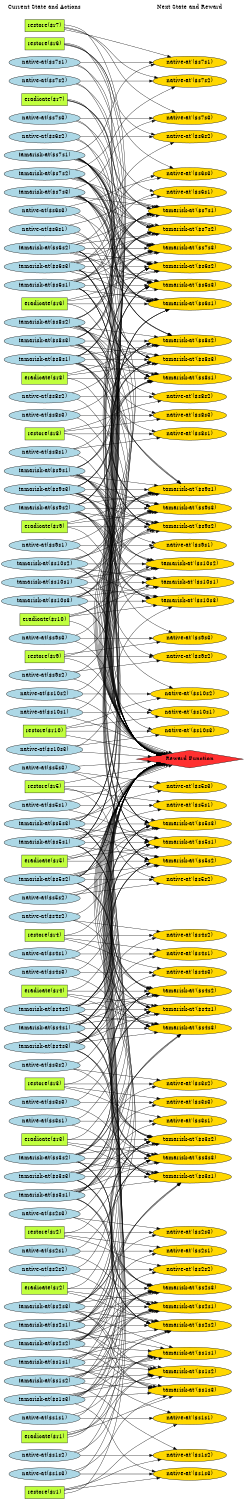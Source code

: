 digraph G {
	graph [bb="0,0,715.97,4397",
		fontname=Helvetica,
		fontsize=16,
		rankdir=LR,
		ranksep=2.00,
		ratio=auto,
		size="7.5,10"
	];
	node [fontsize=16,
		label="\N"
	];
	{
		graph [rank=same];
		"native-at($s7s1)"	[color=black,
			fillcolor=lightblue,
			height=0.51069,
			pos="127.99,2580",
			shape=ellipse,
			style=filled,
			width=2.9266];
		"restore($r4)"	[color=black,
			fillcolor=olivedrab1,
			height=0.5,
			pos="127.99,4325",
			shape=box,
			style=filled,
			width=1.6111];
		"tamarisk-at($s6s2)"	[color=black,
			fillcolor=lightblue,
			height=0.51069,
			pos="127.99,3452",
			shape=ellipse,
			style=filled,
			width=3.3391];
		"tamarisk-at($s9s1)"	[color=black,
			fillcolor=lightblue,
			height=0.51069,
			pos="127.99,565",
			shape=ellipse,
			style=filled,
			width=3.3391];
		"eradicate($r10)"	[color=black,
			fillcolor=olivedrab1,
			height=0.5,
			pos="127.99,181",
			shape=box,
			style=filled,
			width=2.0278];
		"tamarisk-at($s3s3)"	[color=black,
			fillcolor=lightblue,
			height=0.51069,
			pos="127.99,2963",
			shape=ellipse,
			style=filled,
			width=3.3391];
		"eradicate($r4)"	[color=black,
			fillcolor=olivedrab1,
			height=0.5,
			pos="127.99,4162",
			shape=box,
			style=filled,
			width=1.875];
		"native-at($s1s2)"	[color=black,
			fillcolor=lightblue,
			height=0.51069,
			pos="127.99,1435",
			shape=ellipse,
			style=filled,
			width=2.9266];
		"native-at($s4s1)"	[color=black,
			fillcolor=lightblue,
			height=0.51069,
			pos="127.99,4108",
			shape=ellipse,
			style=filled,
			width=2.9266];
		"native-at($s6s3)"	[color=black,
			fillcolor=lightblue,
			height=0.51069,
			pos="127.99,3179",
			shape=ellipse,
			style=filled,
			width=2.9266];
		"restore($r5)"	[color=black,
			fillcolor=olivedrab1,
			height=0.5,
			pos="127.99,3561",
			shape=box,
			style=filled,
			width=1.6111];
		"tamarisk-at($s9s2)"	[color=black,
			fillcolor=lightblue,
			height=0.51069,
			pos="127.99,455",
			shape=ellipse,
			style=filled,
			width=3.3391];
		"tamarisk-at($s6s3)"	[color=black,
			fillcolor=lightblue,
			height=0.51069,
			pos="127.99,3397",
			shape=ellipse,
			style=filled,
			width=3.3391];
		"tamarisk-at($s1s1)"	[color=black,
			fillcolor=lightblue,
			height=0.51069,
			pos="127.99,1598",
			shape=ellipse,
			style=filled,
			width=3.3391];
		"tamarisk-at($s4s1)"	[color=black,
			fillcolor=lightblue,
			height=0.51069,
			pos="127.99,3943",
			shape=ellipse,
			style=filled,
			width=3.3391];
		"eradicate($r5)"	[color=black,
			fillcolor=olivedrab1,
			height=0.5,
			pos="127.99,3724",
			shape=box,
			style=filled,
			width=1.875];
		"native-at($s1s3)"	[color=black,
			fillcolor=lightblue,
			height=0.51069,
			pos="127.99,1543",
			shape=ellipse,
			style=filled,
			width=2.9266];
		"native-at($s4s2)"	[color=black,
			fillcolor=lightblue,
			height=0.51069,
			pos="127.99,4271",
			shape=ellipse,
			style=filled,
			width=2.9266];
		"native-at($s9s3)"	[color=black,
			fillcolor=lightblue,
			height=0.51069,
			pos="127.99,728",
			shape=ellipse,
			style=filled,
			width=2.9266];
		"native-at($s9s1)"	[color=black,
			fillcolor=lightblue,
			height=0.51069,
			pos="127.99,836",
			shape=ellipse,
			style=filled,
			width=2.9266];
		"native-at($s6s2)"	[color=black,
			fillcolor=lightblue,
			height=0.51069,
			pos="127.99,3234",
			shape=ellipse,
			style=filled,
			width=2.9266];
		"restore($r6)"	[color=black,
			fillcolor=olivedrab1,
			height=0.5,
			pos="127.99,3125",
			shape=box,
			style=filled,
			width=1.6111];
		"tamarisk-at($s5s3)"	[color=black,
			fillcolor=lightblue,
			height=0.51069,
			pos="127.99,3833",
			shape=ellipse,
			style=filled,
			width=3.3391];
		"tamarisk-at($s8s2)"	[color=black,
			fillcolor=lightblue,
			height=0.51069,
			pos="127.99,1217",
			shape=ellipse,
			style=filled,
			width=3.3391];
		"Current State and Actions"	[color=black,
			fillcolor=white,
			height=0.5,
			pos="127.99,4379",
			shape=plaintext,
			style=bold,
			width=3.2361];
		"tamarisk-at($s3s1)"	[color=black,
			fillcolor=lightblue,
			height=0.51069,
			pos="127.99,2853",
			shape=ellipse,
			style=filled,
			width=3.3391];
		"native-at($s3s2)"	[color=black,
			fillcolor=lightblue,
			height=0.51069,
			pos="127.99,2743",
			shape=ellipse,
			style=filled,
			width=2.9266];
		"eradicate($r2)"	[color=black,
			fillcolor=olivedrab1,
			height=0.5,
			pos="127.99,1872",
			shape=box,
			style=filled,
			width=1.875];
		"native-at($s10s3)"	[color=black,
			fillcolor=lightblue,
			height=0.51069,
			pos="127.99,72",
			shape=ellipse,
			style=filled,
			width=3.1427];
		"native-at($s9s2)"	[color=black,
			fillcolor=lightblue,
			height=0.51069,
			pos="127.99,673",
			shape=ellipse,
			style=filled,
			width=2.9266];
		"native-at($s6s1)"	[color=black,
			fillcolor=lightblue,
			height=0.51069,
			pos="127.99,3071",
			shape=ellipse,
			style=filled,
			width=2.9266];
		"restore($r7)"	[color=black,
			fillcolor=olivedrab1,
			height=0.5,
			pos="127.99,2471",
			shape=box,
			style=filled,
			width=1.6111];
		"tamarisk-at($s8s3)"	[color=black,
			fillcolor=lightblue,
			height=0.51069,
			pos="127.99,946",
			shape=ellipse,
			style=filled,
			width=3.3391];
		"tamarisk-at($s6s1)"	[color=black,
			fillcolor=lightblue,
			height=0.51069,
			pos="127.99,3342",
			shape=ellipse,
			style=filled,
			width=3.3391];
		"tamarisk-at($s3s2)"	[color=black,
			fillcolor=lightblue,
			height=0.51069,
			pos="127.99,2908",
			shape=ellipse,
			style=filled,
			width=3.3391];
		"native-at($s1s1)"	[color=black,
			fillcolor=lightblue,
			height=0.51069,
			pos="127.99,1380",
			shape=ellipse,
			style=filled,
			width=2.9266];
		"native-at($s3s3)"	[color=black,
			fillcolor=lightblue,
			height=0.51069,
			pos="127.99,2798",
			shape=ellipse,
			style=filled,
			width=2.9266];
		"eradicate($r3)"	[color=black,
			fillcolor=olivedrab1,
			height=0.5,
			pos="127.99,3017",
			shape=box,
			style=filled,
			width=1.875];
		"tamarisk-at($s10s3)"	[color=black,
			fillcolor=lightblue,
			height=0.51069,
			pos="127.99,290",
			shape=ellipse,
			style=filled,
			width=3.5552];
		"native-at($s8s2)"	[color=black,
			fillcolor=lightblue,
			height=0.51069,
			pos="127.99,1272",
			shape=ellipse,
			style=filled,
			width=2.9266];
		"restore($r8)"	[color=black,
			fillcolor=olivedrab1,
			height=0.5,
			pos="127.99,1000",
			shape=box,
			style=filled,
			width=1.6111];
		"eradicate($r9)"	[color=black,
			fillcolor=olivedrab1,
			height=0.5,
			pos="127.99,619",
			shape=box,
			style=filled,
			width=1.875];
		"tamarisk-at($s7s3)"	[color=black,
			fillcolor=lightblue,
			height=0.51069,
			pos="127.99,2254",
			shape=ellipse,
			style=filled,
			width=3.3391];
		"tamarisk-at($s5s1)"	[color=black,
			fillcolor=lightblue,
			height=0.51069,
			pos="127.99,3778",
			shape=ellipse,
			style=filled,
			width=3.3391];
		"tamarisk-at($s2s1)"	[color=black,
			fillcolor=lightblue,
			height=0.51069,
			pos="127.99,1926",
			shape=ellipse,
			style=filled,
			width=3.3391];
		"tamarisk-at($s2s2)"	[color=black,
			fillcolor=lightblue,
			height=0.51069,
			pos="127.99,1818",
			shape=ellipse,
			style=filled,
			width=3.3391];
		"tamarisk-at($s10s2)"	[color=black,
			fillcolor=lightblue,
			height=0.51069,
			pos="127.99,400",
			shape=ellipse,
			style=filled,
			width=3.5552];
		"native-at($s2s3)"	[color=black,
			fillcolor=lightblue,
			height=0.51069,
			pos="127.99,2144",
			shape=ellipse,
			style=filled,
			width=2.9266];
		"native-at($s5s2)"	[color=black,
			fillcolor=lightblue,
			height=0.51069,
			pos="127.99,3670",
			shape=ellipse,
			style=filled,
			width=2.9266];
		"native-at($s8s3)"	[color=black,
			fillcolor=lightblue,
			height=0.51069,
			pos="127.99,891",
			shape=ellipse,
			style=filled,
			width=2.9266];
		"native-at($s10s1)"	[color=black,
			fillcolor=lightblue,
			height=0.51069,
			pos="127.99,127",
			shape=ellipse,
			style=filled,
			width=3.1427];
		"native-at($s8s1)"	[color=black,
			fillcolor=lightblue,
			height=0.51069,
			pos="127.99,1109",
			shape=ellipse,
			style=filled,
			width=2.9266];
		"restore($r9)"	[color=black,
			fillcolor=olivedrab1,
			height=0.5,
			pos="127.99,782",
			shape=box,
			style=filled,
			width=1.6111];
		"tamarisk-at($s8s1)"	[color=black,
			fillcolor=lightblue,
			height=0.51069,
			pos="127.99,1054",
			shape=ellipse,
			style=filled,
			width=3.3391];
		"tamarisk-at($s5s2)"	[color=black,
			fillcolor=lightblue,
			height=0.51069,
			pos="127.99,3888",
			shape=ellipse,
			style=filled,
			width=3.3391];
		"tamarisk-at($s2s3)"	[color=black,
			fillcolor=lightblue,
			height=0.51069,
			pos="127.99,1981",
			shape=ellipse,
			style=filled,
			width=3.3391];
		"native-at($s3s1)"	[color=black,
			fillcolor=lightblue,
			height=0.51069,
			pos="127.99,2635",
			shape=ellipse,
			style=filled,
			width=2.9266];
		"tamarisk-at($s10s1)"	[color=black,
			fillcolor=lightblue,
			height=0.51069,
			pos="127.99,345",
			shape=ellipse,
			style=filled,
			width=3.5552];
		"native-at($s10s2)"	[color=black,
			fillcolor=lightblue,
			height=0.51069,
			pos="127.99,235",
			shape=ellipse,
			style=filled,
			width=3.1427];
		"native-at($s5s3)"	[color=black,
			fillcolor=lightblue,
			height=0.51069,
			pos="127.99,3615",
			shape=ellipse,
			style=filled,
			width=2.9266];
		"eradicate($r1)"	[color=black,
			fillcolor=olivedrab1,
			height=0.5,
			pos="127.99,1489",
			shape=box,
			style=filled,
			width=1.875];
		"native-at($s7s3)"	[color=black,
			fillcolor=lightblue,
			height=0.51069,
			pos="127.99,2199",
			shape=ellipse,
			style=filled,
			width=2.9266];
		"restore($r2)"	[color=black,
			fillcolor=olivedrab1,
			height=0.5,
			pos="127.99,2090",
			shape=box,
			style=filled,
			width=1.6111];
		"tamarisk-at($s9s3)"	[color=black,
			fillcolor=lightblue,
			height=0.51069,
			pos="127.99,510",
			shape=ellipse,
			style=filled,
			width=3.3391];
		"tamarisk-at($s7s1)"	[color=black,
			fillcolor=lightblue,
			height=0.51069,
			pos="127.99,2525",
			shape=ellipse,
			style=filled,
			width=3.3391];
		"tamarisk-at($s4s2)"	[color=black,
			fillcolor=lightblue,
			height=0.51069,
			pos="127.99,4053",
			shape=ellipse,
			style=filled,
			width=3.3391];
		"tamarisk-at($s1s2)"	[color=black,
			fillcolor=lightblue,
			height=0.51069,
			pos="127.99,1653",
			shape=ellipse,
			style=filled,
			width=3.3391];
		"tamarisk-at($s1s3)"	[color=black,
			fillcolor=lightblue,
			height=0.51069,
			pos="127.99,1708",
			shape=ellipse,
			style=filled,
			width=3.3391];
		"eradicate($r6)"	[color=black,
			fillcolor=olivedrab1,
			height=0.5,
			pos="127.99,3288",
			shape=box,
			style=filled,
			width=1.875];
		"native-at($s2s1)"	[color=black,
			fillcolor=lightblue,
			height=0.51069,
			pos="127.99,2036",
			shape=ellipse,
			style=filled,
			width=2.9266];
		"native-at($s4s3)"	[color=black,
			fillcolor=lightblue,
			height=0.51069,
			pos="127.99,4216",
			shape=ellipse,
			style=filled,
			width=2.9266];
		"restore($r1)"	[color=black,
			fillcolor=olivedrab1,
			height=0.5,
			pos="127.99,1326",
			shape=box,
			style=filled,
			width=1.6111];
		"restore($r3)"	[color=black,
			fillcolor=olivedrab1,
			height=0.5,
			pos="127.99,2689",
			shape=box,
			style=filled,
			width=1.6111];
		"native-at($s7s2)"	[color=black,
			fillcolor=lightblue,
			height=0.51069,
			pos="127.99,2417",
			shape=ellipse,
			style=filled,
			width=2.9266];
		"eradicate($r8)"	[color=black,
			fillcolor=olivedrab1,
			height=0.5,
			pos="127.99,1163",
			shape=box,
			style=filled,
			width=1.875];
		"tamarisk-at($s7s2)"	[color=black,
			fillcolor=lightblue,
			height=0.51069,
			pos="127.99,2362",
			shape=ellipse,
			style=filled,
			width=3.3391];
		"restore($r10)"	[color=black,
			fillcolor=olivedrab1,
			height=0.5,
			pos="127.99,18",
			shape=box,
			style=filled,
			width=1.7639];
		"tamarisk-at($s4s3)"	[color=black,
			fillcolor=lightblue,
			height=0.51069,
			pos="127.99,3998",
			shape=ellipse,
			style=filled,
			width=3.3391];
		"native-at($s2s2)"	[color=black,
			fillcolor=lightblue,
			height=0.51069,
			pos="127.99,1763",
			shape=ellipse,
			style=filled,
			width=2.9266];
		"eradicate($r7)"	[color=black,
			fillcolor=olivedrab1,
			height=0.5,
			pos="127.99,2308",
			shape=box,
			style=filled,
			width=1.875];
		"native-at($s5s1)"	[color=black,
			fillcolor=lightblue,
			height=0.51069,
			pos="127.99,3507",
			shape=ellipse,
			style=filled,
			width=2.9266];
	}
	{
		graph [rank=same];
		"native-at'($s4s2)"	[color=black,
			fillcolor=gold1,
			height=0.51069,
			pos="557.97,4271",
			shape=ellipse,
			style=filled,
			width=3.0248];
		"native-at'($s7s1)"	[color=black,
			fillcolor=gold1,
			height=0.51069,
			pos="557.97,2525",
			shape=ellipse,
			style=filled,
			width=3.0248];
		"tamarisk-at'($s10s2)"	[color=black,
			fillcolor=gold1,
			height=0.51069,
			pos="557.97,427",
			shape=ellipse,
			style=filled,
			width=3.6337];
		"Next State and Reward"	[color=black,
			fillcolor=white,
			height=0.5,
			pos="557.97,4379",
			shape=plaintext,
			style=bold,
			width=2.9167];
		"tamarisk-at'($s8s1)"	[color=black,
			fillcolor=gold1,
			height=0.51069,
			pos="557.97,1109",
			shape=ellipse,
			style=filled,
			width=3.4373];
		"native-at'($s9s3)"	[color=black,
			fillcolor=gold1,
			height=0.51069,
			pos="557.97,728",
			shape=ellipse,
			style=filled,
			width=3.0248];
		"native-at'($s1s3)"	[color=black,
			fillcolor=gold1,
			height=0.51069,
			pos="557.97,1543",
			shape=ellipse,
			style=filled,
			width=3.0248];
		"tamarisk-at'($s2s3)"	[color=black,
			fillcolor=gold1,
			height=0.51069,
			pos="557.97,1981",
			shape=ellipse,
			style=filled,
			width=3.4373];
		"tamarisk-at'($s5s2)"	[color=black,
			fillcolor=gold1,
			height=0.51069,
			pos="557.97,3833",
			shape=ellipse,
			style=filled,
			width=3.4373];
		"native-at'($s4s3)"	[color=black,
			fillcolor=gold1,
			height=0.51069,
			pos="557.97,4216",
			shape=ellipse,
			style=filled,
			width=3.0248];
		"native-at'($s7s2)"	[color=black,
			fillcolor=gold1,
			height=0.51069,
			pos="557.97,2470",
			shape=ellipse,
			style=filled,
			width=3.0248];
		"tamarisk-at'($s10s1)"	[color=black,
			fillcolor=gold1,
			height=0.51069,
			pos="557.97,372",
			shape=ellipse,
			style=filled,
			width=3.6337];
		"tamarisk-at'($s3s1)"	[color=black,
			fillcolor=gold1,
			height=0.51069,
			pos="557.97,2853",
			shape=ellipse,
			style=filled,
			width=3.4373];
		"tamarisk-at'($s8s2)"	[color=black,
			fillcolor=gold1,
			height=0.51069,
			pos="557.97,1164",
			shape=ellipse,
			style=filled,
			width=3.4373];
		"tamarisk-at'($s5s3)"	[color=black,
			fillcolor=gold1,
			height=0.51069,
			pos="557.97,3778",
			shape=ellipse,
			style=filled,
			width=3.4373];
		"native-at'($s2s1)"	[color=black,
			fillcolor=gold1,
			height=0.51069,
			pos="557.97,2036",
			shape=ellipse,
			style=filled,
			width=3.0248];
		"native-at'($s3s3)"	[color=black,
			fillcolor=gold1,
			height=0.51069,
			pos="557.97,2798",
			shape=ellipse,
			style=filled,
			width=3.0248];
		"native-at'($s6s2)"	[color=black,
			fillcolor=gold1,
			height=0.51069,
			pos="557.97,3234",
			shape=ellipse,
			style=filled,
			width=3.0248];
		"native-at'($s10s2)"	[color=black,
			fillcolor=gold1,
			height=0.51069,
			pos="557.97,235",
			shape=ellipse,
			style=filled,
			width=3.2213];
		"tamarisk-at'($s8s3)"	[color=black,
			fillcolor=gold1,
			height=0.51069,
			pos="557.97,999",
			shape=ellipse,
			style=filled,
			width=3.4373];
		"native-at'($s9s1)"	[color=black,
			fillcolor=gold1,
			height=0.51069,
			pos="557.97,783",
			shape=ellipse,
			style=filled,
			width=3.0248];
		"tamarisk-at'($s3s2)"	[color=black,
			fillcolor=gold1,
			height=0.51069,
			pos="557.97,2908",
			shape=ellipse,
			style=filled,
			width=3.4373];
		"native-at'($s1s1)"	[color=black,
			fillcolor=gold1,
			height=0.51069,
			pos="557.97,1380",
			shape=ellipse,
			style=filled,
			width=3.0248];
		"tamarisk-at'($s6s1)"	[color=black,
			fillcolor=gold1,
			height=0.51069,
			pos="557.97,3289",
			shape=ellipse,
			style=filled,
			width=3.4373];
		"native-at'($s6s3)"	[color=black,
			fillcolor=gold1,
			height=0.51069,
			pos="557.97,3179",
			shape=ellipse,
			style=filled,
			width=3.0248];
		"native-at'($s10s1)"	[color=black,
			fillcolor=gold1,
			height=0.51069,
			pos="557.97,127",
			shape=ellipse,
			style=filled,
			width=3.2213];
		"tamarisk-at'($s1s1)"	[color=black,
			fillcolor=gold1,
			height=0.51069,
			pos="557.97,1625",
			shape=ellipse,
			style=filled,
			width=3.4373];
		"tamarisk-at'($s9s1)"	[color=black,
			fillcolor=gold1,
			height=0.51069,
			pos="557.97,618",
			shape=ellipse,
			style=filled,
			width=3.4373];
		"native-at'($s9s2)"	[color=black,
			fillcolor=gold1,
			height=0.51069,
			pos="557.97,673",
			shape=ellipse,
			style=filled,
			width=3.0248];
		"tamarisk-at'($s6s2)"	[color=black,
			fillcolor=gold1,
			height=0.51069,
			pos="557.97,3399",
			shape=ellipse,
			style=filled,
			width=3.4373];
		"native-at'($s4s1)"	[color=black,
			fillcolor=gold1,
			height=0.51069,
			pos="557.97,4108",
			shape=ellipse,
			style=filled,
			width=3.0248];
		"tamarisk-at'($s3s3)"	[color=black,
			fillcolor=gold1,
			height=0.51069,
			pos="557.97,2963",
			shape=ellipse,
			style=filled,
			width=3.4373];
		"native-at'($s1s2)"	[color=black,
			fillcolor=gold1,
			height=0.51069,
			pos="557.97,1435",
			shape=ellipse,
			style=filled,
			width=3.0248];
		"native-at'($s5s3)"	[color=black,
			fillcolor=gold1,
			height=0.51069,
			pos="557.97,3613",
			shape=ellipse,
			style=filled,
			width=3.0248];
		"tamarisk-at'($s1s2)"	[color=black,
			fillcolor=gold1,
			height=0.51069,
			pos="557.97,1680",
			shape=ellipse,
			style=filled,
			width=3.4373];
		"Reward Function"	[color=black,
			fillcolor=firebrick1,
			height=0.72222,
			pos="557.97,2170",
			shape=diamond,
			style=filled,
			width=4.3889];
		"tamarisk-at'($s6s3)"	[color=black,
			fillcolor=gold1,
			height=0.51069,
			pos="557.97,3344",
			shape=ellipse,
			style=filled,
			width=3.4373];
		"tamarisk-at'($s9s2)"	[color=black,
			fillcolor=gold1,
			height=0.51069,
			pos="557.97,508",
			shape=ellipse,
			style=filled,
			width=3.4373];
		"native-at'($s8s2)"	[color=black,
			fillcolor=gold1,
			height=0.51069,
			pos="557.97,1219",
			shape=ellipse,
			style=filled,
			width=3.0248];
		"tamarisk-at'($s4s1)"	[color=black,
			fillcolor=gold1,
			height=0.51069,
			pos="557.97,3888",
			shape=ellipse,
			style=filled,
			width=3.4373];
		"native-at'($s3s1)"	[color=black,
			fillcolor=gold1,
			height=0.51069,
			pos="557.97,2688",
			shape=ellipse,
			style=filled,
			width=3.0248];
		"native-at'($s6s1)"	[color=black,
			fillcolor=gold1,
			height=0.51069,
			pos="557.97,3124",
			shape=ellipse,
			style=filled,
			width=3.0248];
		"native-at'($s10s3)"	[color=black,
			fillcolor=gold1,
			height=0.51069,
			pos="557.97,72",
			shape=ellipse,
			style=filled,
			width=3.2213];
		"tamarisk-at'($s1s3)"	[color=black,
			fillcolor=gold1,
			height=0.51069,
			pos="557.97,1735",
			shape=ellipse,
			style=filled,
			width=3.4373];
		"native-at'($s8s3)"	[color=black,
			fillcolor=gold1,
			height=0.51069,
			pos="557.97,944",
			shape=ellipse,
			style=filled,
			width=3.0248];
		"tamarisk-at'($s9s3)"	[color=black,
			fillcolor=gold1,
			height=0.51069,
			pos="557.97,563",
			shape=ellipse,
			style=filled,
			width=3.4373];
		"native-at'($s3s2)"	[color=black,
			fillcolor=gold1,
			height=0.51069,
			pos="557.97,2743",
			shape=ellipse,
			style=filled,
			width=3.0248];
		"tamarisk-at'($s4s2)"	[color=black,
			fillcolor=gold1,
			height=0.51069,
			pos="557.97,3998",
			shape=ellipse,
			style=filled,
			width=3.4373];
		"tamarisk-at'($s7s1)"	[color=black,
			fillcolor=gold1,
			height=0.51069,
			pos="557.97,2415",
			shape=ellipse,
			style=filled,
			width=3.4373];
		"native-at'($s5s1)"	[color=black,
			fillcolor=gold1,
			height=0.51069,
			pos="557.97,3558",
			shape=ellipse,
			style=filled,
			width=3.0248];
		"native-at'($s7s3)"	[color=black,
			fillcolor=gold1,
			height=0.51069,
			pos="557.97,2250",
			shape=ellipse,
			style=filled,
			width=3.0248];
		"tamarisk-at'($s2s1)"	[color=black,
			fillcolor=gold1,
			height=0.51069,
			pos="557.97,1926",
			shape=ellipse,
			style=filled,
			width=3.4373];
		"tamarisk-at'($s7s2)"	[color=black,
			fillcolor=gold1,
			height=0.51069,
			pos="557.97,2360",
			shape=ellipse,
			style=filled,
			width=3.4373];
		"tamarisk-at'($s4s3)"	[color=black,
			fillcolor=gold1,
			height=0.51069,
			pos="557.97,3943",
			shape=ellipse,
			style=filled,
			width=3.4373];
		"native-at'($s2s2)"	[color=black,
			fillcolor=gold1,
			height=0.51069,
			pos="557.97,1816",
			shape=ellipse,
			style=filled,
			width=3.0248];
		"native-at'($s5s2)"	[color=black,
			fillcolor=gold1,
			height=0.51069,
			pos="557.97,3668",
			shape=ellipse,
			style=filled,
			width=3.0248];
		"tamarisk-at'($s10s3)"	[color=black,
			fillcolor=gold1,
			height=0.51069,
			pos="557.97,317",
			shape=ellipse,
			style=filled,
			width=3.6337];
		"tamarisk-at'($s2s2)"	[color=black,
			fillcolor=gold1,
			height=0.51069,
			pos="557.97,1871",
			shape=ellipse,
			style=filled,
			width=3.4373];
		"tamarisk-at'($s7s3)"	[color=black,
			fillcolor=gold1,
			height=0.51069,
			pos="557.97,2305",
			shape=ellipse,
			style=filled,
			width=3.4373];
		"tamarisk-at'($s5s1)"	[color=black,
			fillcolor=gold1,
			height=0.51069,
			pos="557.97,3723",
			shape=ellipse,
			style=filled,
			width=3.4373];
		"native-at'($s8s1)"	[color=black,
			fillcolor=gold1,
			height=0.51069,
			pos="557.97,1054",
			shape=ellipse,
			style=filled,
			width=3.0248];
		"native-at'($s2s3)"	[color=black,
			fillcolor=gold1,
			height=0.51069,
			pos="557.97,2091",
			shape=ellipse,
			style=filled,
			width=3.0248];
	}
	"native-at($s7s1)" -> "native-at'($s7s1)"	[color=black,
		pos="e,470.66,2536.1 213.29,2569.2 284.34,2560 386.03,2547 460.36,2537.4",
		style=solid];
	"native-at($s7s1)" -> "Reward Function"	[pos="e,478.37,2182.9 219.91,2571 232.97,2566.7 245.51,2560.6 255.97,2552 379.32,2450.7 282.31,2330.8 399.97,2223 419.07,2205.5 444.16,\
2193.7 468.66,2185.9"];
	"native-at($s7s1)" -> "tamarisk-at'($s7s1)"	[color=black,
		pos="e,456.48,2425.7 208.28,2568 224.48,2564.1 241.11,2558.9 255.97,2552 328.85,2518.4 326.43,2475.2 399.97,2443 414.57,2436.6 430.54,\
2431.7 446.53,2427.9",
		style=solid];
	"restore($r4)" -> "native-at'($s4s2)"	[color=black,
		pos="e,470.03,4282 186.26,4317.8 256.19,4308.9 375.56,4293.9 459.92,4283.2",
		style=solid];
	"restore($r4)" -> "native-at'($s4s3)"	[color=black,
		pos="e,474.45,4227.8 186.01,4314.8 208.05,4310.3 233.36,4304.6 255.97,4298 321.58,4278.8 334.05,4262.1 399.97,4244 420.6,4238.3 443.08,\
4233.6 464.41,4229.6",
		style=solid];
	"restore($r4)" -> "native-at'($s4s1)"	[color=black,
		pos="e,519.18,4125.2 185.99,4318.3 208.5,4314.3 234.14,4308 255.97,4298 328.98,4264.6 332.06,4231.8 399.97,4189 435.64,4166.5 478.26,\
4144.8 510.09,4129.6",
		style=solid];
	"restore($r4)" -> "Reward Function"	[pos="e,467.37,2181.2 186,4327.3 211.14,4325.1 238.83,4317.7 255.97,4298 559.11,3949.1 117.58,2588.9 399.97,2223 414.35,2204.4 435.58,\
2192.2 457.8,2184.3"];
	"tamarisk-at($s6s2)" -> "tamarisk-at'($s5s2)"	[color=black,
		pos="e,442.37,3826.2 225.07,3462.8 236.25,3467 246.88,3472.6 255.97,3480 378.28,3580 275.66,3707.5 399.97,3805 409.77,3812.7 420.97,3818.5 \
432.78,3823",
		style=solid];
	"tamarisk-at($s6s2)" -> "tamarisk-at'($s5s3)"	[color=black,
		pos="e,444.21,3770.7 223.91,3463.3 235.41,3467.3 246.44,3472.8 255.97,3480 364.33,3562.2 289.97,3670 399.97,3750 410.41,3757.6 422.26,\
3763.3 434.65,3767.7",
		style=solid];
	"tamarisk-at($s6s2)" -> "native-at'($s6s2)"	[color=black,
		pos="e,458.03,3241.3 218.44,3439.8 231.55,3435.9 244.48,3430.7 255.97,3424 339.06,3375.3 315.91,3309.1 399.97,3262 414.72,3253.7 431.35,\
3247.8 448.14,3243.6",
		style=solid];
	"tamarisk-at($s6s2)" -> "tamarisk-at'($s6s1)"	[color=black,
		pos="e,456.95,3299.7 212.6,3438.8 227.41,3435 242.42,3430.2 255.97,3424 328.51,3390.9 326.78,3348.6 399.97,3317 414.71,3310.6 430.82,\
3305.7 446.93,3301.9",
		style=solid];
	"tamarisk-at($s6s2)" -> "tamarisk-at'($s6s2)"	[color=black,
		pos="e,462.44,3410.7 221.85,3440.5 289.69,3432.1 381.74,3420.7 452.2,3412",
		style=solid];
	"tamarisk-at($s6s2)" -> "Reward Function"	[pos="e,468.83,2181.5 230.45,3442.2 240.05,3437.8 248.85,3431.9 255.97,3424 617.1,3025.8 60.981,2640.3 399.97,2223 414.97,2204.5 436.66,\
2192.5 459.15,2184.6"];
	"tamarisk-at($s6s2)" -> "tamarisk-at'($s6s3)"	[color=black,
		pos="e,469.2,3356.9 202.25,3437.5 219.95,3433.6 238.73,3429 255.97,3424 321.33,3405.1 334.24,3389.6 399.97,3372 418.96,3366.9 439.5,3362.5 \
459.26,3358.8",
		style=solid];
	"tamarisk-at($s6s2)" -> "tamarisk-at'($s7s1)"	[color=black,
		pos="e,437.81,2419.6 229.94,3442.2 239.7,3437.7 248.66,3431.8 255.97,3424 556.27,3101.5 93.196,2759.4 399.97,2443 408.1,2434.6 417.8,\
2428.2 428.35,2423.4",
		style=solid];
	"tamarisk-at($s6s2)" -> "tamarisk-at'($s7s2)"	[color=black,
		pos="e,437.74,2364.5 230,3442.2 239.75,3437.8 248.69,3431.9 255.97,3424 571.46,3082.6 77.627,2723 399.97,2388 408.07,2379.6 417.75,2373.2 \
428.28,2368.4",
		style=solid];
	"tamarisk-at($s6s2)" -> "tamarisk-at'($s7s3)"	[color=black,
		pos="e,437.67,2309.5 230.05,3442.3 239.79,3437.8 248.72,3431.9 255.97,3424 586.67,3063.6 62.045,2686.6 399.97,2333 408.04,2324.6 417.7,\
2318.1 428.22,2313.3",
		style=solid];
	"tamarisk-at($s6s2)" -> "tamarisk-at'($s5s1)"	[color=black,
		pos="e,446.26,3714.9 221.61,3463.6 233.79,3467.6 245.62,3472.9 255.97,3480 350.97,3544.8 303.68,3632.1 399.97,3695 411.06,3702.2 423.48,\
3707.8 436.35,3711.9",
		style=solid];
	"tamarisk-at($s9s1)" -> "tamarisk-at'($s10s2)"	[color=black,
		pos="e,505.88,444 203.35,550.61 220.75,546.69 239.12,542.1 255.97,537 321.7,517.1 335.49,504.62 399.97,481 431.58,469.42 467.03,457.17 \
496.23,447.27",
		style=solid];
	"tamarisk-at($s9s1)" -> "tamarisk-at'($s8s1)"	[color=black,
		pos="e,439.97,1103.2 228.85,575.08 238.8,579.22 248.12,584.73 255.97,592 422.21,745.93 231.21,929.84 399.97,1081 408.91,1089 419.33,1095.1 \
430.47,1099.7",
		style=solid];
	"tamarisk-at($s9s1)" -> "tamarisk-at'($s10s1)"	[color=black,
		pos="e,449.94,382.42 215.94,552.45 229.79,548.6 243.61,543.57 255.97,537 333.97,495.52 321.15,439.89 399.97,400 412.52,393.65 426.26,\
388.72 440.24,384.89",
		style=solid];
	"tamarisk-at($s9s1)" -> "tamarisk-at'($s8s2)"	[color=black,
		pos="e,439.71,1158.5 229.36,575 239.16,579.16 248.3,584.7 255.97,592 437.13,764.44 216,966.57 399.97,1136 408.8,1144.1 419.15,1150.3 \
430.24,1155",
		style=solid];
	"tamarisk-at($s9s1)" -> "tamarisk-at'($s8s3)"	[color=black,
		pos="e,441.48,992.68 227.67,575.44 237.96,579.5 247.67,584.89 255.97,592 392.79,709.26 261.24,856.01 399.97,971 409.48,978.88 420.43,\
984.86 432.04,989.37",
		style=solid];
	"tamarisk-at($s9s1)" -> "native-at'($s9s1)"	[color=black,
		pos="e,458,775.71 220.11,576.94 232.65,580.68 244.97,585.58 255.97,592 339.46,640.73 315.7,707.65 399.97,755 414.7,763.28 431.33,769.2 \
448.12,773.42",
		style=solid];
	"tamarisk-at($s9s1)" -> "tamarisk-at'($s9s1)"	[color=black,
		pos="e,462.44,606.29 221.85,576.5 289.69,584.9 381.74,596.3 452.2,605.03",
		style=solid];
	"tamarisk-at($s9s1)" -> "Reward Function"	[pos="e,466.9,2158.9 231.83,574.36 240.93,578.68 249.23,584.43 255.97,592 482.53,846.34 187.78,1851.6 399.97,2118 414.39,2136.1 435.28,\
2148 457.15,2155.7"];
	"tamarisk-at($s9s1)" -> "tamarisk-at'($s9s2)"	[color=black,
		pos="e,465.38,520.2 219.23,552.98 288.33,543.78 383.65,531.08 455.41,521.53",
		style=solid];
	"tamarisk-at($s9s1)" -> "tamarisk-at'($s9s3)"	[color=black,
		pos="e,433.93,563.58 248.2,564.44 302.8,564.19 367.72,563.88 423.9,563.62",
		style=solid];
	"tamarisk-at($s9s1)" -> "tamarisk-at'($s10s3)"	[color=black,
		pos="e,444.63,326.34 220.28,553.18 232.86,549.22 245.15,543.97 255.97,537 345.65,479.25 309.14,400.93 399.97,345 410.67,338.41 422.51,\
333.28 434.74,329.3",
		style=solid];
	"eradicate($r10)" -> "tamarisk-at'($s10s2)"	[color=black,
		pos="e,444.65,417.63 201.31,187.2 220.16,191.2 239.72,197.65 255.97,208 345.64,265.11 309.37,343.37 399.97,399 410.68,405.57 422.52,410.7 \
434.76,414.68",
		style=solid];
	"eradicate($r10)" -> "tamarisk-at'($s10s1)"	[color=black,
		pos="e,449.97,361.54 201.22,189.27 219.77,193.27 239.21,199.2 255.97,208 333.93,248.9 321.35,304.39 399.97,344 412.53,350.33 426.28,355.24 \
440.26,359.06",
		style=solid];
	"eradicate($r10)" -> "Reward Function"	[pos="e,466.25,2159 201.1,180.7 221.65,184.34 242.18,192.22 255.97,208 536.09,528.49 137.96,1782.6 399.97,2118 414.14,2136.1 434.82,2148 \
456.55,2155.8"];
	"eradicate($r10)" -> "tamarisk-at'($s10s3)"	[color=black,
		pos="e,507.38,299.94 201.31,194.43 219.3,198.3 238.45,202.88 255.97,208 321.58,227.16 335.71,238.7 399.97,262 432.17,273.68 468.23,286.34 \
497.66,296.57",
		style=solid];
	"tamarisk-at($s3s3)" -> "tamarisk-at'($s2s3)"	[color=black,
		pos="e,437.9,1985.7 229.87,2953.1 239.64,2948.7 248.63,2942.8 255.97,2935 541.1,2631.4 108.75,2306.8 399.97,2009 408.13,2000.7 417.86,\
1994.3 428.42,1989.5",
		style=solid];
	"tamarisk-at($s3s3)" -> "tamarisk-at'($s3s1)"	[color=black,
		pos="e,468.73,2865.8 202.97,2948.5 220.47,2944.6 238.98,2940 255.97,2935 321.51,2915.6 334.05,2899.1 399.97,2881 418.82,2875.8 439.2,\
2871.4 458.85,2867.7",
		style=solid];
	"tamarisk-at($s3s3)" -> "native-at'($s3s3)"	[color=black,
		pos="e,463.51,2807.2 212.65,2949.9 227.45,2946.1 242.44,2941.2 255.97,2935 328.85,2901.4 326.43,2858.2 399.97,2826 416.75,2818.7 435.33,\
2813.3 453.66,2809.3",
		style=solid];
	"tamarisk-at($s3s3)" -> "tamarisk-at'($s3s2)"	[color=black,
		pos="e,463.72,2920 220.54,2951.2 288.88,2942.5 382.33,2930.4 453.4,2921.3",
		style=solid];
	"tamarisk-at($s3s3)" -> "tamarisk-at'($s3s3)"	[color=black,
		pos="e,433.93,2963 248.2,2963 302.8,2963 367.72,2963 423.9,2963",
		style=solid];
	"tamarisk-at($s3s3)" -> "Reward Function"	[pos="e,471.46,2181.8 229.21,2952.9 239.17,2948.5 248.38,2942.7 255.97,2935 482.26,2704.7 186.51,2465.2 399.97,2223 416.11,2204.7 438.78,\
2192.7 461.89,2184.8"];
	"tamarisk-at($s3s3)" -> "tamarisk-at'($s4s1)"	[color=black,
		pos="e,438,3883.2 230.69,2972.6 240.12,2976.8 248.81,2982.5 255.97,2990 526.74,3273.4 124.57,3581.1 399.97,3860 408.17,3868.3 417.93,\
3874.6 428.51,3879.4",
		style=solid];
	"tamarisk-at($s3s3)" -> "tamarisk-at'($s4s2)"	[color=black,
		pos="e,437.82,3993.4 231.13,2972.6 240.42,2976.8 248.96,2982.5 255.97,2990 557.21,3311 93.479,3654 399.97,3970 408.1,3978.4 417.8,3984.8 \
428.35,3989.6",
		style=solid];
	"tamarisk-at($s3s3)" -> "tamarisk-at'($s2s1)"	[color=black,
		pos="e,437.81,1930.6 229.94,2953.2 239.7,2948.7 248.66,2942.8 255.97,2935 556.27,2612.5 93.196,2270.4 399.97,1954 408.1,1945.6 417.8,\
1939.2 428.35,1934.4",
		style=solid];
	"tamarisk-at($s3s3)" -> "tamarisk-at'($s4s3)"	[color=black,
		pos="e,437.9,3938.3 231.07,2972.6 240.37,2976.9 248.92,2982.6 255.97,2990 541.96,3292.2 109.03,3617.6 399.97,3915 408.13,3923.3 417.86,\
3929.7 428.42,3934.5",
		style=solid];
	"tamarisk-at($s3s3)" -> "tamarisk-at'($s2s2)"	[color=black,
		pos="e,437.74,1875.5 230,2953.2 239.75,2948.8 248.69,2942.9 255.97,2935 571.46,2593.6 77.627,2234 399.97,1899 408.07,1890.6 417.75,1884.2 \
428.28,1879.4",
		style=solid];
	"eradicate($r4)" -> "Reward Function"	[pos="e,467.44,2181.3 195.8,4163.1 218.07,4160 240.99,4152.1 255.97,4135 536.36,3814.2 138.66,2559.6 399.97,2223 414.41,2204.4 435.65,\
2192.3 457.88,2184.4"];
	"eradicate($r4)" -> "tamarisk-at'($s4s1)"	[color=black,
		pos="e,446.19,3896 195.51,4157.7 216.25,4153.9 238.29,4147.1 255.97,4135 352.16,4069.3 302.71,3980.1 399.97,3916 411.03,3908.7 423.43,\
3903.2 436.29,3899",
		style=solid];
	"eradicate($r4)" -> "tamarisk-at'($s4s2)"	[color=black,
		pos="e,524.08,4015.9 195.62,4150.7 215.29,4146.6 236.71,4141.3 255.97,4135 351.79,4103.4 457.89,4050.6 515,4020.7",
		style=solid];
	"eradicate($r4)" -> "tamarisk-at'($s4s3)"	[color=black,
		pos="e,450.14,3952 195.55,4156 215.95,4152.1 237.79,4145.7 255.97,4135 339.67,4086 315.48,4018.6 399.97,3971 412.42,3964 426.22,3958.7 \
440.33,3954.6",
		style=solid];
	"native-at($s1s2)" -> "native-at'($s1s2)"	[color=black,
		pos="e,448.75,1435 233.41,1435 295.42,1435 374.24,1435 438.56,1435",
		style=solid];
	"native-at($s1s2)" -> "tamarisk-at'($s1s2)"	[color=black,
		pos="e,447.95,1671.5 216.58,1445 230.43,1449 244.08,1454.4 255.97,1462 345.41,1518.8 309.61,1596.7 399.97,1652 411.66,1659.2 424.69,1664.6 \
438.12,1668.7",
		style=solid];
	"native-at($s1s2)" -> "Reward Function"	[pos="e,470.87,2158.3 224.32,1442.5 236.1,1446.9 247.1,1453.2 255.97,1462 467.74,1672.4 200.13,1896.3 399.97,2118 416.04,2135.8 438.34,\
2147.6 461.1,2155.3"];
	"native-at($s4s1)" -> "native-at'($s4s1)"	[color=black,
		pos="e,448.75,4108 233.41,4108 295.42,4108 374.24,4108 438.56,4108",
		style=solid];
	"native-at($s4s1)" -> "Reward Function"	[pos="e,467.47,2181.3 225.21,4100.9 236.94,4096.2 247.68,4089.5 255.97,4080 527.52,3767.6 145.77,2549.6 399.97,2223 414.43,2204.4 435.68,\
2192.3 457.9,2184.4"];
	"native-at($s4s1)" -> "tamarisk-at'($s4s1)"	[color=black,
		pos="e,450.14,3897 213.47,4097.2 228.27,4093.2 243.05,4087.6 255.97,4080 339.49,4030.7 315.48,3963.6 399.97,3916 412.42,3909 426.22,3903.7 \
440.33,3899.6",
		style=solid];
	"native-at($s6s3)" -> "native-at'($s6s3)"	[color=black,
		pos="e,448.75,3179 233.41,3179 295.42,3179 374.24,3179 438.56,3179",
		style=solid];
	"native-at($s6s3)" -> "Reward Function"	[pos="e,470.08,2181.6 225.15,3171.9 236.74,3167.4 247.45,3161 255.97,3152 543.07,2848.4 130.96,2542.7 399.97,2223 415.45,2204.6 437.55,\
2192.6 460.3,2184.7"];
	"native-at($s6s3)" -> "tamarisk-at'($s6s3)"	[color=black,
		pos="e,456.48,3333.3 208.28,3191 224.48,3194.9 241.11,3200.1 255.97,3207 328.85,3240.6 326.43,3283.8 399.97,3316 414.57,3322.4 430.54,\
3327.3 446.53,3331.1",
		style=solid];
	"restore($r5)" -> "native-at'($s5s3)"	[color=black,
		pos="e,469.23,3602.3 186.26,3568 255.98,3576.4 374.81,3590.9 459.13,3601.1",
		style=solid];
	"restore($r5)" -> "Reward Function"	[pos="e,468.7,2181.4 186.29,3562.9 211.19,3560.6 238.58,3553.2 255.97,3534 649.2,3099.3 32.617,2679.8 399.97,2223 414.88,2204.5 436.54,\
2192.4 459.03,2184.5"];
	"restore($r5)" -> "native-at'($s5s1)"	[color=black,
		pos="e,449.01,3558.8 186.26,3560.6 250.55,3560.1 356.6,3559.4 438.84,3558.8",
		style=solid];
	"restore($r5)" -> "native-at'($s5s2)"	[color=black,
		pos="e,474.91,3656.1 186.29,3571.4 208.25,3575.9 233.43,3581.6 255.97,3588 321.4,3606.7 334.24,3622.4 399.97,3640 420.75,3645.6 443.38,\
3650.3 464.82,3654.3",
		style=solid];
	"tamarisk-at($s9s2)" -> "tamarisk-at'($s10s2)"	[color=black,
		pos="e,439.11,434.71 238.93,447.81 296.99,444.01 368.57,439.33 429.11,435.37",
		style=solid];
	"tamarisk-at($s9s2)" -> "tamarisk-at'($s8s1)"	[color=black,
		pos="e,439.1,1103.6 228.62,465.25 238.74,469.57 248.16,475.33 255.97,483 451.13,674.43 200.97,893.56 399.97,1081 408.63,1089.2 418.81,\
1095.4 429.75,1100",
		style=solid];
	"tamarisk-at($s9s2)" -> "tamarisk-at'($s10s1)"	[color=black,
		pos="e,475.01,386.24 199.65,440.18 254.28,428.84 331.83,412.99 399.97,400 420.99,395.99 443.62,391.86 464.97,388.03",
		style=solid];
	"tamarisk-at($s9s2)" -> "tamarisk-at'($s8s2)"	[color=black,
		pos="e,438.91,1158.8 228.77,465.11 238.86,469.44 248.23,475.26 255.97,483 466.12,693.15 185.61,930.16 399.97,1136 408.55,1144.2 418.68,\
1150.5 429.58,1155.2",
		style=solid];
	"tamarisk-at($s9s2)" -> "tamarisk-at'($s8s3)"	[color=black,
		pos="e,439.98,993.24 227.61,465.39 238.04,469.66 247.8,475.38 255.97,483 421.36,637.21 231.49,820.17 399.97,971 408.92,979.01 419.34,\
985.11 430.47,989.71",
		style=solid];
	"tamarisk-at($s9s2)" -> "tamarisk-at'($s9s1)"	[color=black,
		pos="e,456.95,607.31 212.6,468.16 227.41,471.96 242.42,476.82 255.97,483 328.51,516.1 326.78,558.38 399.97,590 414.71,596.36 430.82,601.28 \
446.93,605.08",
		style=solid];
	"tamarisk-at($s9s2)" -> "native-at'($s9s2)"	[color=black,
		pos="e,458.03,665.67 218.44,467.25 231.55,471.14 244.48,476.26 255.97,483 339.06,531.75 315.91,597.95 399.97,645 414.72,653.25 431.35,\
659.16 448.14,663.38",
		style=solid];
	"tamarisk-at($s9s2)" -> "Reward Function"	[pos="e,466.82,2158.9 230.7,464.58 240.26,469.04 248.97,475.03 255.97,483 496.7,757.02 173.65,1832 399.97,2118 414.33,2136.1 435.2,2148 \
457.07,2155.8"];
	"tamarisk-at($s9s2)" -> "tamarisk-at'($s9s2)"	[color=black,
		pos="e,462.44,496.29 221.85,466.5 289.69,474.9 381.74,486.3 452.2,495.03",
		style=solid];
	"tamarisk-at($s9s2)" -> "tamarisk-at'($s9s3)"	[color=black,
		pos="e,469.2,550.06 202.25,469.46 219.95,473.42 238.73,478.01 255.97,483 321.33,501.92 334.24,517.41 399.97,535 418.96,540.08 439.5,544.5 \
459.26,548.23",
		style=solid];
	"tamarisk-at($s9s2)" -> "tamarisk-at'($s10s3)"	[color=black,
		pos="e,459.3,329.09 208.65,441.29 224.58,437.47 241.01,432.76 255.97,427 324.71,400.55 330.71,370.05 399.97,345 415.64,339.33 432.62,\
334.78 449.43,331.14",
		style=solid];
	"tamarisk-at($s6s3)" -> "tamarisk-at'($s5s2)"	[color=black,
		pos="e,441.47,3826.7 226.1,3407.6 236.98,3411.8 247.26,3417.5 255.97,3425 392.61,3543.1 260.97,3689.7 399.97,3805 409.47,3812.9 420.43,\
3818.9 432.04,3823.4",
		style=solid];
	"tamarisk-at($s6s3)" -> "tamarisk-at'($s5s3)"	[color=black,
		pos="e,442.37,3771.2 225.07,3407.8 236.25,3412 246.88,3417.6 255.97,3425 378.28,3525 275.66,3652.5 399.97,3750 409.77,3757.7 420.97,3763.5 \
432.78,3768",
		style=solid];
	"tamarisk-at($s6s3)" -> "tamarisk-at'($s6s1)"	[color=black,
		pos="e,469.2,3301.9 202.25,3382.5 219.95,3378.6 238.73,3374 255.97,3369 321.33,3350.1 334.24,3334.6 399.97,3317 418.96,3311.9 439.5,3307.5 \
459.26,3303.8",
		style=solid];
	"tamarisk-at($s6s3)" -> "native-at'($s6s3)"	[color=black,
		pos="e,458.03,3186.3 218.44,3384.8 231.55,3380.9 244.48,3375.7 255.97,3369 339.06,3320.3 315.91,3254.1 399.97,3207 414.72,3198.7 431.35,\
3192.8 448.14,3188.6",
		style=solid];
	"tamarisk-at($s6s3)" -> "tamarisk-at'($s6s2)"	[color=black,
		pos="e,433.93,3398.4 248.2,3397.6 302.8,3397.8 367.72,3398.1 423.9,3398.4",
		style=solid];
	"tamarisk-at($s6s3)" -> "Reward Function"	[pos="e,469.31,2181.4 230.41,3387.2 240.02,3382.7 248.82,3376.8 255.97,3369 601.88,2989.7 75.152,2620.5 399.97,2223 415.1,2204.5 436.96,\
2192.4 459.58,2184.5"];
	"tamarisk-at($s6s3)" -> "tamarisk-at'($s6s3)"	[color=black,
		pos="e,462.44,3355.7 221.85,3385.5 289.69,3377.1 381.74,3365.7 452.2,3357",
		style=solid];
	"tamarisk-at($s6s3)" -> "tamarisk-at'($s7s1)"	[color=black,
		pos="e,437.9,2419.7 229.87,3387.1 239.64,3382.7 248.63,3376.8 255.97,3369 541.1,3065.4 108.75,2740.8 399.97,2443 408.13,2434.7 417.86,\
2428.3 428.42,2423.5",
		style=solid];
	"tamarisk-at($s6s3)" -> "tamarisk-at'($s7s2)"	[color=black,
		pos="e,437.81,2364.6 229.94,3387.2 239.7,3382.7 248.66,3376.8 255.97,3369 556.27,3046.5 93.196,2704.4 399.97,2388 408.1,2379.6 417.8,\
2373.2 428.35,2368.4",
		style=solid];
	"tamarisk-at($s6s3)" -> "tamarisk-at'($s7s3)"	[color=black,
		pos="e,437.74,2309.5 230,3387.2 239.75,3382.8 248.69,3376.9 255.97,3369 571.46,3027.6 77.627,2668 399.97,2333 408.07,2324.6 417.75,2318.2 \
428.28,2313.4",
		style=solid];
	"tamarisk-at($s6s3)" -> "tamarisk-at'($s5s1)"	[color=black,
		pos="e,444.21,3715.7 223.91,3408.3 235.41,3412.3 246.44,3417.8 255.97,3425 364.33,3507.2 289.97,3615 399.97,3695 410.41,3702.6 422.26,\
3708.3 434.65,3712.7",
		style=solid];
	"tamarisk-at($s1s1)" -> "tamarisk-at'($s2s3)"	[color=black,
		pos="e,442.35,1974.2 225.41,1608.9 236.47,1613.1 246.98,1618.6 255.97,1626 378.8,1726.7 275.13,1854.9 399.97,1953 409.76,1960.7 420.96,\
1966.6 432.76,1971",
		style=solid];
	"tamarisk-at($s1s1)" -> "native-at'($s1s1)"	[color=black,
		pos="e,458.03,1387.3 218.44,1585.8 231.55,1581.9 244.48,1576.7 255.97,1570 339.06,1521.3 315.91,1455.1 399.97,1408 414.72,1399.7 431.35,\
1393.8 448.14,1389.6",
		style=solid];
	"tamarisk-at($s1s1)" -> "tamarisk-at'($s1s1)"	[color=black,
		pos="e,443.92,1617.9 239.48,1605 298.96,1608.7 372.48,1613.4 433.79,1617.2",
		style=solid];
	"tamarisk-at($s1s1)" -> "tamarisk-at'($s1s2)"	[color=black,
		pos="e,477.05,1666.1 200.51,1612.7 255.1,1623.8 332.21,1639.2 399.97,1652 421.68,1656.1 445.1,1660.4 467.07,1664.3",
		style=solid];
	"tamarisk-at($s1s1)" -> "Reward Function"	[pos="e,472.9,2157.9 227.63,1608.4 238.05,1612.6 247.81,1618.4 255.97,1626 422.44,1781.6 241.72,1954.1 399.97,2118 416.98,2135.6 440.07,\
2147.3 463.3,2155"];
	"tamarisk-at($s1s1)" -> "tamarisk-at'($s1s3)"	[color=black,
		pos="e,461.82,1723.3 208.29,1611.7 224.33,1615.5 240.89,1620.2 255.97,1626 324.57,1652.2 330.86,1682.2 399.97,1707 416.31,1712.9 434.06,\
1717.5 451.56,1721.2",
		style=solid];
	"tamarisk-at($s1s1)" -> "tamarisk-at'($s2s1)"	[color=black,
		pos="e,444.19,1918.8 223.94,1609.2 235.43,1613.3 246.45,1618.8 255.97,1626 364.83,1708.8 289.46,1817.4 399.97,1898 410.4,1905.6 422.24,\
1911.4 434.62,1915.7",
		style=solid];
	"tamarisk-at($s1s1)" -> "tamarisk-at'($s2s2)"	[color=black,
		pos="e,446.23,1862.9 221.64,1609.6 233.82,1613.6 245.64,1618.9 255.97,1626 351.44,1691.4 303.2,1779.5 399.97,1843 411.04,1850.3 423.45,\
1855.8 436.32,1860",
		style=solid];
	"tamarisk-at($s4s1)" -> "tamarisk-at'($s5s2)"	[color=black,
		pos="e,468.73,3845.8 202.97,3928.5 220.47,3924.6 238.98,3920 255.97,3915 321.51,3895.6 334.05,3879.1 399.97,3861 418.82,3855.8 439.2,\
3851.4 458.85,3847.7",
		style=solid];
	"tamarisk-at($s4s1)" -> "tamarisk-at'($s3s1)"	[color=black,
		pos="e,437.74,2857.5 229.99,3933.2 239.74,3928.8 248.69,3922.9 255.97,3915 570.91,3574.3 78.193,3215.3 399.97,2881 408.07,2872.6 417.75,\
2866.2 428.28,2861.4",
		style=solid];
	"tamarisk-at($s4s1)" -> "tamarisk-at'($s5s3)"	[color=black,
		pos="e,456.48,3788.7 212.65,3929.9 227.45,3926.1 242.44,3921.2 255.97,3915 328.85,3881.4 326.43,3838.2 399.97,3806 414.57,3799.6 430.54,\
3794.7 446.53,3790.9",
		style=solid];
	"tamarisk-at($s4s1)" -> "tamarisk-at'($s3s2)"	[color=black,
		pos="e,437.82,2912.6 229.93,3933.1 239.7,3928.7 248.66,3922.8 255.97,3915 555.72,3593.2 93.762,3251.7 399.97,2936 408.1,2927.6 417.81,\
2921.2 428.35,2916.4",
		style=solid];
	"tamarisk-at($s4s1)" -> "native-at'($s4s1)"	[color=black,
		pos="e,524.49,4090.5 205.57,3957.2 222.36,3961 239.91,3965.6 255.97,3971 351.93,4003 458.38,4055.9 515.43,4085.7",
		style=solid];
	"tamarisk-at($s4s1)" -> "tamarisk-at'($s3s3)"	[color=black,
		pos="e,524.99,2980.9 229.41,3933.1 239.33,3928.7 248.48,3922.8 255.97,3915 511.36,3648.5 216.79,3417.5 399.97,3097 427.6,3048.7 479.5,\
3009.7 516.05,2986.4",
		style=solid];
	"tamarisk-at($s4s1)" -> "Reward Function"	[pos="e,467.98,2181.2 230.72,3933.4 240.28,3929 248.98,3923 255.97,3915 504.61,3631.1 167.1,2519.9 399.97,2223 414.57,2204.4 436,2192.3 \
458.36,2184.4"];
	"tamarisk-at($s4s1)" -> "tamarisk-at'($s4s1)"	[color=black,
		pos="e,463.72,3900 220.54,3931.2 288.88,3922.5 382.33,3910.4 453.4,3901.3",
		style=solid];
	"tamarisk-at($s4s1)" -> "tamarisk-at'($s4s2)"	[color=black,
		pos="e,463.72,3986 220.54,3954.8 288.88,3963.5 382.33,3975.6 453.4,3984.7",
		style=solid];
	"tamarisk-at($s4s1)" -> "tamarisk-at'($s4s3)"	[color=black,
		pos="e,433.93,3943 248.2,3943 302.8,3943 367.72,3943 423.9,3943",
		style=solid];
	"tamarisk-at($s4s1)" -> "tamarisk-at'($s5s1)"	[color=black,
		pos="e,450.14,3732 218.47,3930.8 231.58,3926.9 244.5,3921.8 255.97,3915 339.49,3865.7 315.48,3798.6 399.97,3751 412.42,3744 426.22,3738.7 \
440.33,3734.6",
		style=solid];
	"eradicate($r5)" -> "tamarisk-at'($s5s2)"	[color=black,
		pos="e,468.73,3820.2 195.69,3736.2 215.26,3740.3 236.61,3745.3 255.97,3751 321.58,3770.2 334.05,3786.9 399.97,3805 418.82,3810.2 439.2,\
3814.6 458.85,3818.3",
		style=solid];
	"eradicate($r5)" -> "tamarisk-at'($s5s3)"	[color=black,
		pos="e,463.18,3766.2 195.86,3732.4 264.74,3741.1 373.03,3754.8 453.07,3764.9",
		style=solid];
	"eradicate($r5)" -> "Reward Function"	[pos="e,468.14,2181.4 195.59,3725 217.84,3721.8 240.8,3714 255.97,3697 475.29,3451.6 195.26,2480.7 399.97,2223 414.69,2204.5 436.16,2192.4 \
458.52,2184.5"];
	"eradicate($r5)" -> "tamarisk-at'($s5s1)"	[color=black,
		pos="e,434.19,3723.3 195.86,3723.8 256.72,3723.7 348.36,3723.5 424.09,3723.3",
		style=solid];
	"native-at($s1s3)" -> "native-at'($s1s3)"	[color=black,
		pos="e,448.75,1543 233.41,1543 295.42,1543 374.24,1543 438.56,1543",
		style=solid];
	"native-at($s1s3)" -> "Reward Function"	[pos="e,472.17,2158.1 222.74,1551.2 235.05,1555.6 246.61,1562 255.97,1571 437.29,1745.1 227.84,1934.8 399.97,2118 416.65,2135.7 439.51,\
2147.4 462.62,2155.2"];
	"native-at($s1s3)" -> "tamarisk-at'($s1s3)"	[color=black,
		pos="e,452.87,1725.2 211.23,1554.3 226.64,1558.3 242.21,1563.7 255.97,1571 333.77,1612.2 321.35,1667.4 399.97,1707 413.36,1713.7 428.11,\
1718.9 443.04,1722.8",
		style=solid];
	"native-at($s4s2)" -> "native-at'($s4s2)"	[color=black,
		pos="e,448.75,4271 233.41,4271 295.42,4271 374.24,4271 438.56,4271",
		style=solid];
	"native-at($s4s2)" -> "Reward Function"	[pos="e,467.39,2181.2 225.58,4263.8 237.17,4259.2 247.78,4252.5 255.97,4243 550.16,3902.4 124.69,2579 399.97,2223 414.37,2204.4 435.6,\
2192.2 457.82,2184.4"];
	"native-at($s4s2)" -> "tamarisk-at'($s4s2)"	[color=black,
		pos="e,514.88,4015.3 213.43,4260.2 228.23,4256.1 243.02,4250.6 255.97,4243 339.06,4194.3 324.18,4140.5 399.97,4081 432.32,4055.6 473.56,\
4034.2 505.66,4019.4",
		style=solid];
	"native-at($s9s3)" -> "native-at'($s9s3)"	[color=black,
		pos="e,448.75,728 233.41,728 295.42,728 374.24,728 438.56,728",
		style=solid];
	"native-at($s9s3)" -> "Reward Function"	[pos="e,467.45,2158.9 225.88,734.89 237.27,739.41 247.75,745.87 255.97,755 663.68,1207.6 17.841,1643.6 399.97,2118 414.56,2136.1 435.64,\
2148 457.64,2155.7"];
	"native-at($s9s3)" -> "tamarisk-at'($s9s3)"	[color=black,
		pos="e,456.48,573.65 208.28,716.04 224.48,712.08 241.11,706.86 255.97,700 328.85,666.36 326.43,623.16 399.97,591 414.57,584.62 430.54,\
579.69 446.53,575.88",
		style=solid];
	"native-at($s9s1)" -> "native-at'($s9s1)"	[color=black,
		pos="e,469.6,793.82 214.31,825.43 285,816.68 385.48,804.24 459.36,795.09",
		style=solid];
	"native-at($s9s1)" -> "tamarisk-at'($s9s1)"	[color=black,
		pos="e,450.16,627.08 215.11,825.49 229.35,821.6 243.51,816.27 255.97,809 339.46,760.27 315.7,693.35 399.97,646 412.43,639 426.24,633.69 \
440.35,629.66",
		style=solid];
	"native-at($s9s1)" -> "Reward Function"	[pos="e,467.57,2158.8 224.89,843.38 236.66,847.99 247.5,854.61 255.97,864 631.77,1280.5 46.07,1682.7 399.97,2118 414.65,2136 435.76,2147.9 \
457.76,2155.6"];
	"native-at($s6s2)" -> "native-at'($s6s2)"	[color=black,
		pos="e,448.75,3234 233.41,3234 295.42,3234 374.24,3234 438.56,3234",
		style=solid];
	"native-at($s6s2)" -> "tamarisk-at'($s6s2)"	[color=black,
		pos="e,456.45,3388.4 209.98,3245.6 225.65,3249.4 241.64,3254.4 255.97,3261 329.15,3294.6 326.25,3338.6 399.97,3371 414.56,3377.4 430.52,\
3382.4 446.51,3386.2",
		style=solid];
	"native-at($s6s2)" -> "Reward Function"	[pos="e,469.56,2181.6 224.31,3226.5 236.24,3221.9 247.28,3215.3 255.97,3206 556.83,2882.8 117.09,2562 399.97,2223 415.29,2204.6 437.22,\
2192.6 459.84,2184.7"];
	"restore($r6)" -> "native-at'($s6s2)"	[color=black,
		pos="e,474.45,3222.2 186.01,3135.2 208.05,3139.7 233.36,3145.4 255.97,3152 321.58,3171.2 334.05,3187.9 399.97,3206 420.6,3211.7 443.08,\
3216.4 464.41,3220.4",
		style=solid];
	"restore($r6)" -> "native-at'($s6s3)"	[color=black,
		pos="e,470.03,3168 186.26,3132.2 256.19,3141.1 375.56,3156.1 459.92,3166.8",
		style=solid];
	"restore($r6)" -> "Reward Function"	[pos="e,470.19,2181.7 186.15,3126.5 210.87,3124 238.15,3116.7 255.97,3098 528.12,2812.9 144.82,2523.4 399.97,2223 415.54,2204.7 437.67,\
2192.7 460.42,2184.8"];
	"restore($r6)" -> "native-at'($s6s1)"	[color=black,
		pos="e,449.01,3124.3 186.26,3124.9 250.55,3124.7 356.6,3124.5 438.84,3124.3",
		style=solid];
	"tamarisk-at($s5s3)" -> "tamarisk-at'($s5s2)"	[color=black,
		pos="e,433.93,3833 248.2,3833 302.8,3833 367.72,3833 423.9,3833",
		style=solid];
	"tamarisk-at($s5s3)" -> "tamarisk-at'($s5s3)"	[color=black,
		pos="e,463.72,3790 220.54,3821.2 288.88,3812.5 382.33,3800.4 453.4,3791.3",
		style=solid];
	"tamarisk-at($s5s3)" -> "tamarisk-at'($s6s1)"	[color=black,
		pos="e,439.98,3294.8 227.61,3822.6 238.04,3818.3 247.8,3812.6 255.97,3805 421.36,3650.8 231.49,3467.8 399.97,3317 408.92,3309 419.34,\
3302.9 430.47,3298.3",
		style=solid];
	"tamarisk-at($s5s3)" -> "tamarisk-at'($s6s2)"	[color=black,
		pos="e,529.47,3417.1 223.96,3821.8 235.45,3817.7 246.46,3812.3 255.97,3805 365.33,3721.5 313.71,3638.2 399.97,3531 435.28,3487.1 486.86,\
3447.1 521.14,3422.9",
		style=solid];
	"tamarisk-at($s5s3)" -> "native-at'($s5s3)"	[color=black,
		pos="e,457.57,3620.3 218.47,3820.8 231.58,3816.9 244.5,3811.8 255.97,3805 339.49,3755.7 315.48,3688.6 399.97,3641 414.59,3632.8 431.08,\
3626.9 447.75,3622.6",
		style=solid];
	"tamarisk-at($s5s3)" -> "Reward Function"	[pos="e,468.05,2181.3 230.68,3823.4 240.24,3818.9 248.96,3813 255.97,3805 489.34,3540.1 181.31,2500.1 399.97,2223 414.63,2204.4 436.07,\
2192.3 458.43,2184.4"];
	"tamarisk-at($s5s3)" -> "tamarisk-at'($s6s3)"	[color=black,
		pos="e,440.7,3350 227.04,3822.5 237.63,3818.2 247.59,3812.6 255.97,3805 406.64,3669.2 246.58,3504.7 399.97,3372 409.13,3364.1 419.75,\
3358 431.05,3353.5",
		style=solid];
	"tamarisk-at($s5s3)" -> "tamarisk-at'($s4s1)"	[color=black,
		pos="e,463.72,3876 220.54,3844.8 288.88,3853.5 382.33,3865.6 453.4,3874.7",
		style=solid];
	"tamarisk-at($s5s3)" -> "tamarisk-at'($s4s2)"	[color=black,
		pos="e,456.48,3987.3 212.65,3846.1 227.45,3849.9 242.44,3854.8 255.97,3861 328.85,3894.6 326.43,3937.8 399.97,3970 414.57,3976.4 430.54,\
3981.3 446.53,3985.1",
		style=solid];
	"tamarisk-at($s5s3)" -> "tamarisk-at'($s4s3)"	[color=black,
		pos="e,468.73,3930.2 202.97,3847.5 220.47,3851.4 238.98,3856 255.97,3861 321.51,3880.4 334.05,3896.9 399.97,3915 418.82,3920.2 439.2,\
3924.6 458.85,3928.3",
		style=solid];
	"tamarisk-at($s5s3)" -> "tamarisk-at'($s5s1)"	[color=black,
		pos="e,468.73,3735.8 202.97,3818.5 220.47,3814.6 238.98,3810 255.97,3805 321.51,3785.6 334.05,3769.1 399.97,3751 418.82,3745.8 439.2,\
3741.4 458.85,3737.7",
		style=solid];
	"tamarisk-at($s8s2)" -> "tamarisk-at'($s8s1)"	[color=black,
		pos="e,469.17,1121.8 204.63,1202.8 221.64,1199.1 239.52,1194.8 255.97,1190 321.49,1171.1 334.15,1154.8 399.97,1137 418.95,1131.9 439.47,\
1127.4 459.23,1123.7",
		style=solid];
	"tamarisk-at($s8s2)" -> "tamarisk-at'($s8s2)"	[color=black,
		pos="e,462.44,1175.7 221.85,1205.5 289.69,1197.1 381.74,1185.7 452.2,1177",
		style=solid];
	"tamarisk-at($s8s2)" -> "tamarisk-at'($s8s3)"	[color=black,
		pos="e,450.16,1008.1 220.11,1205.1 232.65,1201.3 244.97,1196.4 255.97,1190 339.46,1141.3 315.7,1074.3 399.97,1027 412.43,1020 426.24,\
1014.7 440.35,1010.7",
		style=solid];
	"tamarisk-at($s8s2)" -> "tamarisk-at'($s9s1)"	[color=black,
		pos="e,439.71,623.47 229.36,1207 239.16,1202.8 248.3,1197.3 255.97,1190 437.13,1017.6 216,815.43 399.97,646 408.8,637.87 419.15,631.69 \
430.24,627.03",
		style=solid];
	"tamarisk-at($s8s2)" -> "Reward Function"	[pos="e,469,2158.5 229.8,1227 239.58,1231.4 248.6,1237.2 255.97,1245 526.49,1530.4 144.47,1819.1 399.97,2118 415.32,2136 437.01,2147.7 \
459.38,2155.5"];
	"tamarisk-at($s8s2)" -> "tamarisk-at'($s9s2)"	[color=black,
		pos="e,438.91,513.17 229.98,1207.2 239.61,1203 248.53,1197.4 255.97,1190 467.19,980.31 185.33,742.18 399.97,536 408.55,527.76 418.68,\
521.5 429.58,516.78",
		style=solid];
	"tamarisk-at($s8s2)" -> "native-at'($s8s2)"	[color=black,
		pos="e,449,1218.5 248.2,1217.6 307.71,1217.8 379.47,1218.2 438.82,1218.4",
		style=solid];
	"tamarisk-at($s8s2)" -> "tamarisk-at'($s9s3)"	[color=black,
		pos="e,439.1,568.36 229.84,1207 239.49,1202.9 248.46,1197.3 255.97,1190 452.12,998.96 200.69,778.77 399.97,591 408.63,582.84 418.81,576.63 \
429.74,571.95",
		style=solid];
	"tamarisk-at($s8s2)" -> "tamarisk-at'($s7s1)"	[color=black,
		pos="e,437.61,2410.6 230.1,1226.7 239.83,1231.1 248.75,1237.1 255.97,1245 600.77,1622.9 47.586,2016.1 399.97,2387 408.01,2395.5 417.66,\
2401.9 428.17,2406.7",
		style=solid];
	"tamarisk-at($s8s2)" -> "tamarisk-at'($s7s2)"	[color=black,
		pos="e,437.67,2355.5 230.05,1226.7 239.79,1231.2 248.72,1237.1 255.97,1245 585.56,1604 63.178,1979.8 399.97,2332 408.04,2340.4 417.7,\
2346.9 428.23,2351.7",
		style=solid];
	"tamarisk-at($s8s2)" -> "tamarisk-at'($s7s3)"	[color=black,
		pos="e,437.74,2300.5 229.99,1226.8 239.74,1231.2 248.69,1237.1 255.97,1245 570.36,1585 78.76,1943.4 399.97,2277 408.07,2285.4 417.75,\
2291.8 428.29,2296.6",
		style=solid];
	"Current State and Actions" -> "Next State and Reward"	[color=black,
		pos="e,452.63,4379 244.52,4379 305.97,4379 381.26,4379 442.53,4379",
		style=invis];
	"tamarisk-at($s3s1)" -> "tamarisk-at'($s2s3)"	[color=black,
		pos="e,438.1,1985.9 229.4,2843.1 239.32,2838.7 248.47,2832.8 255.97,2825 510.81,2559.1 139.8,2269.6 399.97,2009 408.22,2000.7 418,1994.4 \
428.6,1989.7",
		style=solid];
	"tamarisk-at($s3s1)" -> "tamarisk-at'($s3s1)"	[color=black,
		pos="e,433.93,2853 248.2,2853 302.8,2853 367.72,2853 423.9,2853",
		style=solid];
	"tamarisk-at($s3s1)" -> "tamarisk-at'($s3s2)"	[color=black,
		pos="e,463.72,2896 220.54,2864.8 288.88,2873.5 382.33,2885.6 453.4,2894.7",
		style=solid];
	"tamarisk-at($s3s1)" -> "tamarisk-at'($s3s3)"	[color=black,
		pos="e,468.73,2950.2 202.97,2867.5 220.47,2871.4 238.98,2876 255.97,2881 321.51,2900.4 334.05,2916.9 399.97,2935 418.82,2940.2 439.2,\
2944.6 458.85,2948.3",
		style=solid];
	"tamarisk-at($s3s1)" -> "Reward Function"	[pos="e,472.7,2182 228.63,2842.8 238.75,2838.4 248.16,2832.7 255.97,2825 452.22,2632.2 214.47,2426.2 399.97,2223 416.6,2204.8 439.68,2192.8 \
463.04,2185"];
	"tamarisk-at($s3s1)" -> "tamarisk-at'($s4s1)"	[color=black,
		pos="e,437.82,3883.4 229.93,2862.9 239.7,2867.3 248.66,2873.2 255.97,2881 555.72,3202.8 93.762,3544.3 399.97,3860 408.1,3868.4 417.81,\
3874.8 428.35,3879.6",
		style=solid];
	"tamarisk-at($s3s1)" -> "native-at'($s3s1)"	[color=black,
		pos="e,463.51,2697.2 212.65,2839.9 227.45,2836.1 242.44,2831.2 255.97,2825 328.85,2791.4 326.43,2748.2 399.97,2716 416.75,2708.7 435.33,\
2703.3 453.66,2699.3",
		style=solid];
	"tamarisk-at($s3s1)" -> "tamarisk-at'($s4s2)"	[color=black,
		pos="e,437.67,3993.5 230.05,2862.7 239.79,2867.2 248.72,2873.1 255.97,2881 586.11,3240.7 62.612,3617.1 399.97,3970 408.04,3978.4 417.7,\
3984.9 428.22,3989.7",
		style=solid];
	"tamarisk-at($s3s1)" -> "tamarisk-at'($s2s1)"	[color=black,
		pos="e,438,1930.8 229.8,2843 239.58,2838.6 248.59,2832.8 255.97,2825 525.94,2540.3 124.29,2233.2 399.97,1954 408.17,1945.7 417.93,1939.4 \
428.51,1934.6",
		style=solid];
	"tamarisk-at($s3s1)" -> "tamarisk-at'($s4s3)"	[color=black,
		pos="e,437.74,3938.5 229.99,2862.8 239.74,2867.2 248.69,2873.1 255.97,2881 570.91,3221.7 78.193,3580.7 399.97,3915 408.07,3923.4 417.75,\
3929.8 428.28,3934.6",
		style=solid];
	"tamarisk-at($s3s1)" -> "tamarisk-at'($s2s2)"	[color=black,
		pos="e,437.9,1875.7 229.87,2843.1 239.64,2838.7 248.63,2832.8 255.97,2825 541.1,2521.4 108.75,2196.8 399.97,1899 408.13,1890.7 417.86,\
1884.3 428.42,1879.5",
		style=solid];
	"native-at($s3s2)" -> "tamarisk-at'($s3s2)"	[color=black,
		pos="e,456.48,2897.3 208.28,2755 224.48,2758.9 241.11,2764.1 255.97,2771 328.85,2804.6 326.43,2847.8 399.97,2880 414.57,2886.4 430.54,\
2891.3 446.53,2895.1",
		style=solid];
	"native-at($s3s2)" -> "Reward Function"	[pos="e,474.09,2182.3 223.46,2735 235.44,2730.7 246.72,2724.6 255.97,2716 423.29,2560.7 241.94,2387.7 399.97,2223 417.22,2205 440.75,2193.2 \
464.35,2185.3"];
	"native-at($s3s2)" -> "native-at'($s3s2)"	[color=black,
		pos="e,448.75,2743 233.41,2743 295.42,2743 374.24,2743 438.56,2743",
		style=solid];
	"eradicate($r2)" -> "tamarisk-at'($s2s3)"	[color=black,
		pos="e,468.73,1968.2 195.69,1884.2 215.26,1888.3 236.61,1893.3 255.97,1899 321.58,1918.2 334.05,1934.9 399.97,1953 418.82,1958.2 439.2,\
1962.6 458.85,1966.3",
		style=solid];
	"eradicate($r2)" -> "Reward Function"	[pos="e,482.91,2156.3 195.51,1876.3 216.25,1880.1 238.29,1886.9 255.97,1899 352.16,1964.7 307.55,2047.1 399.97,2118 421.28,2134.4 447.98,\
2145.7 473.29,2153.5"];
	"eradicate($r2)" -> "tamarisk-at'($s2s1)"	[color=black,
		pos="e,463.18,1914.2 195.86,1880.4 264.74,1889.1 373.03,1902.8 453.07,1912.9",
		style=solid];
	"eradicate($r2)" -> "tamarisk-at'($s2s2)"	[color=black,
		pos="e,434.19,1871.3 195.86,1871.8 256.72,1871.7 348.36,1871.5 424.09,1871.3",
		style=solid];
	"native-at($s10s3)" -> "Reward Function"	[pos="e,466.2,2159 228.69,80.483 239.07,85.06 248.52,91.373 255.97,100 549.88,440.21 123.94,1763.1 399.97,2118 414.1,2136.2 434.77,2148.1 \
456.5,2155.8"];
	"native-at($s10s3)" -> "native-at'($s10s3)"	[color=black,
		pos="e,441.78,72 241.16,72 299.57,72 371.18,72 431.44,72",
		style=solid];
	"native-at($s10s3)" -> "tamarisk-at'($s10s3)"	[color=black,
		pos="e,488.94,301.35 216.1,83.57 230.01,87.537 243.8,92.86 255.97,100 339.06,148.75 319.96,208.36 399.97,262 423.8,277.97 452.76,289.83 \
479.29,298.36",
		style=solid];
	"native-at($s9s2)" -> "native-at'($s9s2)"	[color=black,
		pos="e,448.75,673 233.41,673 295.42,673 374.24,673 438.56,673",
		style=solid];
	"native-at($s9s2)" -> "Reward Function"	[pos="e,466.99,2158.8 225.01,680.28 236.76,684.91 247.57,691.56 255.97,701 466.46,937.38 201.91,1871.1 399.97,2118 414.45,2136 435.37,\
2147.9 457.24,2155.6"];
	"native-at($s9s2)" -> "tamarisk-at'($s9s2)"	[color=black,
		pos="e,456.45,518.59 209.98,661.39 225.65,657.6 241.64,652.59 255.97,646 329.15,612.36 326.25,568.43 399.97,536 414.56,529.58 430.52,\
524.64 446.51,520.82",
		style=solid];
	"native-at($s6s1)" -> "tamarisk-at'($s6s1)"	[color=black,
		pos="e,450.16,3279.9 215.11,3081.5 229.35,3085.4 243.51,3090.7 255.97,3098 339.46,3146.7 315.7,3213.7 399.97,3261 412.43,3268 426.24,\
3273.3 440.35,3277.3",
		style=solid];
	"native-at($s6s1)" -> "Reward Function"	[pos="e,470.73,2181.7 224.99,3063.7 236.6,3059.3 247.37,3052.9 255.97,3044 513.19,2777.4 158.66,2504.1 399.97,2223 415.71,2204.7 438.03,\
2192.7 460.91,2184.8"];
	"native-at($s6s1)" -> "native-at'($s6s1)"	[color=black,
		pos="e,469.6,3113.2 214.31,3081.6 285,3090.3 385.48,3102.8 459.36,3111.9",
		style=solid];
	"restore($r7)" -> "native-at'($s7s1)"	[color=black,
		pos="e,470.03,2514 186.26,2478.2 256.19,2487.1 375.56,2502.1 459.92,2512.8",
		style=solid];
	"restore($r7)" -> "native-at'($s7s2)"	[color=black,
		pos="e,449.01,2470.3 186.26,2470.9 250.55,2470.7 356.6,2470.5 438.84,2470.3",
		style=solid];
	"restore($r7)" -> "Reward Function"	[pos="e,483.65,2183.9 186.16,2468.3 209.45,2464.9 235.62,2458 255.97,2444 352.64,2377.7 307.32,2294.8 399.97,2223 421.44,2206.4 448.44,\
2194.8 473.96,2186.8"];
	"restore($r7)" -> "native-at'($s7s3)"	[color=black,
		pos="e,457.52,2257.3 186.22,2466.8 209.13,2463.1 235.01,2456.4 255.97,2444 340.1,2394.4 315.04,2326.2 399.97,2278 414.56,2269.7 431.05,\
2263.8 447.71,2259.6",
		style=solid];
	"tamarisk-at($s8s3)" -> "tamarisk-at'($s8s1)"	[color=black,
		pos="e,456.92,1098.4 214.31,958.8 228.56,962.43 242.94,967.08 255.97,973 328.81,1006.1 326.6,1049.1 399.97,1081 414.69,1087.4 430.8,1092.3 \
446.9,1096.1",
		style=solid];
	"tamarisk-at($s8s3)" -> "tamarisk-at'($s8s2)"	[color=black,
		pos="e,450.16,1154.9 220.11,957.94 232.65,961.68 244.97,966.58 255.97,973 339.46,1021.7 315.7,1088.7 399.97,1136 412.43,1143 426.24,1148.3 \
440.35,1152.3",
		style=solid];
	"tamarisk-at($s8s3)" -> "tamarisk-at'($s8s3)"	[color=black,
		pos="e,462.44,987.29 221.85,957.5 289.69,965.9 381.74,977.3 452.2,986.03",
		style=solid];
	"tamarisk-at($s8s3)" -> "tamarisk-at'($s9s1)"	[color=black,
		pos="e,444.19,625.24 223.94,934.77 235.43,930.69 246.45,925.25 255.97,918 364.83,835.17 289.46,726.61 399.97,646 410.4,638.39 422.24,\
632.63 434.62,628.29",
		style=solid];
	"tamarisk-at($s8s3)" -> "Reward Function"	[pos="e,467.7,2158.7 231.29,955.43 240.55,959.73 249.03,965.45 255.97,973 603.02,1350.6 74.273,1721.8 399.97,2118 414.74,2136 435.89,2147.8 \
457.89,2155.5"];
	"tamarisk-at($s8s3)" -> "tamarisk-at'($s9s2)"	[color=black,
		pos="e,441.46,514.29 226.44,935.27 237.19,931.07 247.35,925.46 255.97,918 393.14,799.23 260.43,651.97 399.97,536 409.47,528.11 420.41,\
522.12 432.02,517.61",
		style=solid];
	"tamarisk-at($s8s3)" -> "native-at'($s8s3)"	[color=black,
		pos="e,449,944.5 248.2,945.44 307.71,945.16 379.47,944.83 438.82,944.55",
		style=solid];
	"tamarisk-at($s8s3)" -> "tamarisk-at'($s9s3)"	[color=black,
		pos="e,442.35,569.77 225.41,935.05 236.47,930.91 246.98,925.37 255.97,918 378.8,817.35 275.13,689.14 399.97,591 409.76,583.3 420.96,577.45 \
432.76,573.02",
		style=solid];
	"tamarisk-at($s8s3)" -> "tamarisk-at'($s7s1)"	[color=black,
		pos="e,437.36,2410.8 231.77,955.41 240.88,959.72 249.2,965.45 255.97,973 466.93,1208.1 185.16,2155.4 399.97,2387 407.91,2395.6 417.49,\
2402.1 427.96,2406.9",
		style=solid];
	"tamarisk-at($s8s3)" -> "tamarisk-at'($s7s2)"	[color=black,
		pos="e,437.41,2355.8 231.74,955.43 240.86,959.75 249.18,965.47 255.97,973 662.57,1424.2 -14.014,1887.6 399.97,2332 407.93,2340.5 417.52,\
2347 427.99,2351.9",
		style=solid];
	"tamarisk-at($s8s3)" -> "tamarisk-at'($s7s3)"	[color=black,
		pos="e,437.45,2300.7 231.71,955.47 240.83,959.77 249.17,965.48 255.97,973 647.25,1405.3 1.6091,1851.2 399.97,2277 407.95,2285.5 417.55,\
2292 428.03,2296.9",
		style=solid];
	"tamarisk-at($s6s1)" -> "tamarisk-at'($s5s2)"	[color=black,
		pos="e,440.68,3827 227.05,3352.5 237.64,3356.8 247.59,3362.4 255.97,3370 407.17,3506.4 246.04,3671.7 399.97,3805 409.13,3812.9 419.74,\
3819 431.04,3823.5",
		style=solid];
	"tamarisk-at($s6s1)" -> "tamarisk-at'($s5s3)"	[color=black,
		pos="e,441.47,3771.7 226.1,3352.6 236.98,3356.8 247.26,3362.5 255.97,3370 392.61,3488.1 260.97,3634.7 399.97,3750 409.47,3757.9 420.43,\
3763.9 432.04,3768.4",
		style=solid];
	"tamarisk-at($s6s1)" -> "tamarisk-at'($s6s1)"	[color=black,
		pos="e,462.44,3300.7 221.85,3330.5 289.69,3322.1 381.74,3310.7 452.2,3302",
		style=solid];
	"tamarisk-at($s6s1)" -> "tamarisk-at'($s6s2)"	[color=black,
		pos="e,465.38,3386.8 219.23,3354 288.33,3363.2 383.65,3375.9 455.41,3385.5",
		style=solid];
	"tamarisk-at($s6s1)" -> "Reward Function"	[pos="e,469.38,2181.5 231.24,3332.5 240.51,3328.2 249.01,3322.5 255.97,3315 588.3,2955.5 89.057,2601.1 399.97,2223 415.16,2204.5 437.04,\
2192.5 459.66,2184.6"];
	"tamarisk-at($s6s1)" -> "tamarisk-at'($s6s3)"	[color=black,
		pos="e,433.93,3343.4 248.2,3342.6 302.8,3342.8 367.72,3343.1 423.9,3343.4",
		style=solid];
	"tamarisk-at($s6s1)" -> "native-at'($s6s1)"	[color=black,
		pos="e,458,3131.3 220.11,3330.1 232.65,3326.3 244.97,3321.4 255.97,3315 339.46,3266.3 315.7,3199.3 399.97,3152 414.7,3143.7 431.33,3137.8 \
448.12,3133.6",
		style=solid];
	"tamarisk-at($s6s1)" -> "tamarisk-at'($s7s1)"	[color=black,
		pos="e,437.99,2419.8 230.69,3332.4 240.12,3328.2 248.81,3322.5 255.97,3315 527.29,3031 124.01,2722.5 399.97,2443 408.17,2434.7 417.93,\
2428.4 428.51,2423.6",
		style=solid];
	"tamarisk-at($s6s1)" -> "tamarisk-at'($s7s2)"	[color=black,
		pos="e,437.9,2364.7 231.07,3332.4 240.37,3328.1 248.92,3322.4 255.97,3315 542.52,3012.1 108.47,2686.1 399.97,2388 408.13,2379.7 417.86,\
2373.3 428.42,2368.5",
		style=solid];
	"tamarisk-at($s6s1)" -> "tamarisk-at'($s7s3)"	[color=black,
		pos="e,437.81,2309.6 231.13,3332.4 240.42,3328.2 248.96,3322.5 255.97,3315 557.76,2993.3 92.913,2649.7 399.97,2333 408.1,2324.6 417.8,\
2318.2 428.35,2313.4",
		style=solid];
	"tamarisk-at($s6s1)" -> "tamarisk-at'($s5s1)"	[color=black,
		pos="e,442.37,3716.2 225.07,3352.8 236.25,3357 246.88,3362.6 255.97,3370 378.28,3470 275.66,3597.5 399.97,3695 409.77,3702.7 420.97,3708.5 \
432.78,3713",
		style=solid];
	"tamarisk-at($s3s2)" -> "tamarisk-at'($s2s3)"	[color=black,
		pos="e,438,1985.8 229.8,2898 239.58,2893.6 248.59,2887.8 255.97,2880 525.94,2595.3 124.29,2288.2 399.97,2009 408.17,2000.7 417.93,1994.4 \
428.51,1989.6",
		style=solid];
	"tamarisk-at($s3s2)" -> "tamarisk-at'($s3s1)"	[color=black,
		pos="e,463.72,2865 220.54,2896.2 288.88,2887.5 382.33,2875.4 453.4,2866.3",
		style=solid];
	"tamarisk-at($s3s2)" -> "tamarisk-at'($s3s2)"	[color=black,
		pos="e,433.93,2908 248.2,2908 302.8,2908 367.72,2908 423.9,2908",
		style=solid];
	"tamarisk-at($s3s2)" -> "tamarisk-at'($s3s3)"	[color=black,
		pos="e,463.72,2951 220.54,2919.8 288.88,2928.5 382.33,2940.6 453.4,2949.7",
		style=solid];
	"tamarisk-at($s3s2)" -> "Reward Function"	[pos="e,472.06,2181.9 228.78,2897.9 238.87,2893.6 248.24,2887.7 255.97,2880 467.22,2668.5 200.51,2445.7 399.97,2223 416.34,2204.7 439.21,\
2192.8 462.45,2184.9"];
	"tamarisk-at($s3s2)" -> "tamarisk-at'($s4s1)"	[color=black,
		pos="e,437.9,3883.3 229.87,2917.9 239.64,2922.3 248.63,2928.2 255.97,2936 540.55,3238.9 109.32,3562.9 399.97,3860 408.13,3868.3 417.86,\
3874.7 428.43,3879.5",
		style=solid];
	"tamarisk-at($s3s2)" -> "native-at'($s3s2)"	[color=black,
		pos="e,463.51,2752.2 212.65,2894.9 227.45,2891.1 242.44,2886.2 255.97,2880 328.85,2846.4 326.43,2803.2 399.97,2771 416.75,2763.7 435.33,\
2758.3 453.66,2754.3",
		style=solid];
	"tamarisk-at($s3s2)" -> "tamarisk-at'($s4s2)"	[color=black,
		pos="e,437.74,3993.5 229.99,2917.8 239.74,2922.2 248.69,2928.1 255.97,2936 570.91,3276.7 78.193,3635.7 399.97,3970 408.07,3978.4 417.75,\
3984.8 428.28,3989.6",
		style=solid];
	"tamarisk-at($s3s2)" -> "tamarisk-at'($s2s1)"	[color=black,
		pos="e,437.9,1930.7 229.87,2898.1 239.64,2893.7 248.63,2887.8 255.97,2880 541.1,2576.4 108.75,2251.8 399.97,1954 408.13,1945.7 417.86,\
1939.3 428.42,1934.5",
		style=solid];
	"tamarisk-at($s3s2)" -> "tamarisk-at'($s4s3)"	[color=black,
		pos="e,437.82,3938.4 229.93,2917.9 239.7,2922.3 248.66,2928.2 255.97,2936 555.72,3257.8 93.762,3599.3 399.97,3915 408.1,3923.4 417.81,\
3929.8 428.35,3934.6",
		style=solid];
	"tamarisk-at($s3s2)" -> "tamarisk-at'($s2s2)"	[color=black,
		pos="e,437.81,1875.6 229.94,2898.2 239.7,2893.7 248.66,2887.8 255.97,2880 556.27,2557.5 93.196,2215.4 399.97,1899 408.1,1890.6 417.8,\
1884.2 428.35,1879.4",
		style=solid];
	"native-at($s1s1)" -> "native-at'($s1s1)"	[color=black,
		pos="e,448.75,1380 233.41,1380 295.42,1380 374.24,1380 438.56,1380",
		style=solid];
	"native-at($s1s1)" -> "tamarisk-at'($s1s1)"	[color=black,
		pos="e,489.72,1609.6 213.43,1390.8 228.23,1394.9 243.02,1400.4 255.97,1408 339.06,1456.7 319.96,1516.4 399.97,1570 424.01,1586.1 453.28,\
1598 480.01,1606.6",
		style=solid];
	"native-at($s1s1)" -> "Reward Function"	[pos="e,470.26,2158.4 223.53,1387.8 235.65,1392.3 246.95,1398.8 255.97,1408 481.71,1637.6 186.33,1877.1 399.97,2118 415.81,2135.9 437.92,\
2147.6 460.55,2155.3"];
	"native-at($s3s3)" -> "native-at'($s3s3)"	[color=black,
		pos="e,448.75,2798 233.41,2798 295.42,2798 374.24,2798 438.56,2798",
		style=solid];
	"native-at($s3s3)" -> "tamarisk-at'($s3s3)"	[color=black,
		pos="e,456.48,2952.3 208.28,2810 224.48,2813.9 241.11,2819.1 255.97,2826 328.85,2859.6 326.43,2902.8 399.97,2935 414.57,2941.4 430.54,\
2946.3 446.53,2950.1",
		style=solid];
	"native-at($s3s3)" -> "Reward Function"	[pos="e,473.37,2182.1 222.74,2789.8 235.05,2785.4 246.61,2779 255.97,2770 437.29,2595.9 228.37,2406.7 399.97,2223 416.89,2204.9 440.19,\
2193 463.67,2185.1"];
	"eradicate($r3)" -> "tamarisk-at'($s3s1)"	[color=black,
		pos="e,456.48,2863.7 195.67,3008.5 215.64,3004.5 237.22,2998.6 255.97,2990 328.98,2956.6 326.43,2913.2 399.97,2881 414.57,2874.6 430.54,\
2869.7 446.53,2865.9",
		style=solid];
	"eradicate($r3)" -> "tamarisk-at'($s3s2)"	[color=black,
		pos="e,468.73,2920.8 195.69,3004.8 215.26,3000.7 236.61,2995.7 255.97,2990 321.58,2970.8 334.05,2954.1 399.97,2936 418.82,2930.8 439.2,\
2926.4 458.85,2922.7",
		style=solid];
	"eradicate($r3)" -> "tamarisk-at'($s3s3)"	[color=black,
		pos="e,463.18,2974.8 195.86,3008.6 264.74,2999.9 373.03,2986.2 453.07,2976.1",
		style=solid];
	"eradicate($r3)" -> "Reward Function"	[pos="e,470.88,2181.8 195.77,3017.1 217.63,3013.7 240.31,3006 255.97,2990 498.28,2741.8 172.47,2484.8 399.97,2223 415.82,2204.8 438.18,\
2192.8 461.06,2184.9"];
	"tamarisk-at($s10s3)" -> "tamarisk-at'($s10s2)"	[color=black,
		pos="e,459.32,414.83 210.31,304.18 225.72,307.92 241.53,312.48 255.97,318 324.57,344.19 330.86,374.2 399.97,399 415.66,404.63 432.65,\
409.16 449.46,412.79",
		style=solid];
	"tamarisk-at($s10s3)" -> "tamarisk-at'($s10s1)"	[color=black,
		pos="e,475.02,357.71 202.23,305.01 256.71,316.08 332.92,331.34 399.97,344 420.99,347.97 443.63,352.09 464.98,355.92",
		style=solid];
	"tamarisk-at($s10s3)" -> "tamarisk-at'($s9s1)"	[color=black,
		pos="e,444.19,610.76 225.88,301.93 236.67,305.93 246.99,311.16 255.97,318 364.83,400.83 289.46,509.39 399.97,590 410.4,597.61 422.24,\
603.37 434.62,607.71",
		style=solid];
	"tamarisk-at($s10s3)" -> "Reward Function"	[pos="e,466.31,2158.9 232.88,300.55 241.6,304.9 249.52,310.6 255.97,318 519.6,620.53 152.24,1802.3 399.97,2118 414.18,2136.1 434.88,2148 \
456.61,2155.7"];
	"tamarisk-at($s10s3)" -> "tamarisk-at'($s9s2)"	[color=black,
		pos="e,491.98,492.4 217.93,303.15 231.11,306.92 244.2,311.77 255.97,318 333.77,359.19 324.65,408.43 399.97,454 425.12,469.21 455.15,480.88 \
482.17,489.4",
		style=solid];
	"tamarisk-at($s10s3)" -> "native-at'($s10s3)"	[color=black,
		pos="e,453.9,80.244 220.44,277.15 232.86,273.34 245.07,268.4 255.97,262 339.06,213.25 315.91,147.05 399.97,100 413.45,92.456 428.51,86.87 \
443.82,82.748",
		style=solid];
	"tamarisk-at($s10s3)" -> "tamarisk-at'($s9s3)"	[color=black,
		pos="e,446.23,554.92 223.61,302.25 235.09,306.17 246.2,311.3 255.97,318 351.44,383.45 303.2,471.5 399.97,535 411.04,542.26 423.45,547.79 \
436.32,551.97",
		style=solid];
	"tamarisk-at($s10s3)" -> "tamarisk-at'($s10s3)"	[color=black,
		pos="e,438.38,309.52 245.37,297.34 302,300.91 370.23,305.22 428.39,308.89",
		style=solid];
	"native-at($s8s2)" -> "tamarisk-at'($s8s2)"	[color=black,
		pos="e,469.2,1176.9 198.6,1258.4 217.35,1254.2 237.54,1249.3 255.97,1244 321.33,1225.1 334.24,1209.6 399.97,1192 418.96,1186.9 439.5,\
1182.5 459.26,1178.8",
		style=solid];
	"native-at($s8s2)" -> "Reward Function"	[pos="e,469.54,2158.5 224.99,1279.3 236.59,1283.7 247.36,1290.1 255.97,1299 512.63,1564.9 158.37,1838.3 399.97,2118 415.49,2136 437.37,\
2147.8 459.87,2155.5"];
	"native-at($s8s2)" -> "native-at'($s8s2)"	[color=black,
		pos="e,469.6,1229.8 214.31,1261.4 285,1252.7 385.48,1240.2 459.36,1231.1",
		style=solid];
	"restore($r8)" -> "Reward Function"	[pos="e,468.19,2158.7 186.1,998.23 210.96,1000.6 238.38,1008 255.97,1027 588.02,1386.1 88.233,1741.1 399.97,2118 414.95,2136.1 436.38,\
2147.9 458.62,2155.7"];
	"restore($r8)" -> "native-at'($s8s2)"	[color=black,
		pos="e,457.57,1211.7 186.18,1004.3 209.09,1008 234.97,1014.7 255.97,1027 339.67,1076 315.48,1143.4 399.97,1191 414.59,1199.2 431.08,1205.1 \
447.75,1209.4",
		style=solid];
	"restore($r8)" -> "native-at'($s8s3)"	[color=black,
		pos="e,471.22,955.22 186.26,992.51 256.52,983.31 376.68,967.59 461.11,956.54",
		style=solid];
	"restore($r8)" -> "native-at'($s8s1)"	[color=black,
		pos="e,470.03,1043 186.26,1007.2 256.19,1016.1 375.56,1031.1 459.92,1041.8",
		style=solid];
	"eradicate($r9)" -> "tamarisk-at'($s9s1)"	[color=black,
		pos="e,434.19,618.29 195.86,618.84 256.72,618.7 348.36,618.49 424.09,618.31",
		style=solid];
	"eradicate($r9)" -> "Reward Function"	[pos="e,466.94,2158.9 195.59,618.04 217.84,621.24 240.8,629.03 255.97,646 475.01,891.05 194.78,1861.2 399.97,2118 414.42,2136.1 435.32,\
2147.9 457.19,2155.7"];
	"eradicate($r9)" -> "tamarisk-at'($s9s2)"	[color=black,
		pos="e,468.27,520.72 195.73,606.92 215.31,602.81 236.64,597.77 255.97,592 321.77,572.35 333.86,554.56 399.97,536 418.59,530.77 438.73,\
526.32 458.18,522.6",
		style=solid];
	"eradicate($r9)" -> "tamarisk-at'($s9s3)"	[color=black,
		pos="e,464.37,575.12 195.86,610.25 265.07,601.19 374.09,586.93 454.25,576.44",
		style=solid];
	"tamarisk-at($s7s3)" -> "tamarisk-at'($s8s1)"	[color=black,
		pos="e,437.67,1113.5 230.05,2244.3 239.79,2239.8 248.72,2233.9 255.97,2226 586.11,1866.3 62.612,1489.9 399.97,1137 408.04,1128.6 417.7,\
1122.1 428.22,1117.3",
		style=solid];
	"tamarisk-at($s7s3)" -> "tamarisk-at'($s8s2)"	[color=black,
		pos="e,437.74,1168.5 229.99,2244.2 239.74,2239.8 248.69,2233.9 255.97,2226 570.91,1885.3 78.193,1526.3 399.97,1192 408.07,1183.6 417.75,\
1177.2 428.28,1172.4",
		style=solid];
	"tamarisk-at($s7s3)" -> "tamarisk-at'($s8s3)"	[color=black,
		pos="e,437.55,1003.3 230.45,2244.2 240.05,2239.8 248.84,2233.9 255.97,2226 616.55,1828.4 31.417,1417.2 399.97,1027 407.99,1018.5 417.62,\
1012.1 428.12,1007.2",
		style=solid];
	"tamarisk-at($s7s3)" -> "tamarisk-at'($s6s1)"	[color=black,
		pos="e,437.82,3284.4 231.13,2263.6 240.42,2267.8 248.96,2273.5 255.97,2281 557.21,2602 93.479,2945 399.97,3261 408.1,3269.4 417.8,3275.8 \
428.35,3280.6",
		style=solid];
	"tamarisk-at($s7s3)" -> "tamarisk-at'($s6s2)"	[color=black,
		pos="e,437.67,3394.5 231.24,2263.5 240.51,2267.8 249.01,2273.5 255.97,2281 587.74,2639.8 62.328,3017.8 399.97,3371 408.04,3379.4 417.7,\
3385.9 428.22,3390.7",
		style=solid];
	"tamarisk-at($s7s3)" -> "Reward Function"	[pos="e,485.07,2184.1 202.56,2239.6 278.42,2224.7 396.44,2201.5 475.19,2186.1"];
	"tamarisk-at($s7s3)" -> "tamarisk-at'($s6s3)"	[color=black,
		pos="e,437.74,3339.5 231.19,2263.5 240.47,2267.8 248.98,2273.5 255.97,2281 572.47,2620.9 77.91,2981.4 399.97,3316 408.07,3324.4 417.75,\
3330.8 428.28,3335.6",
		style=solid];
	"tamarisk-at($s7s3)" -> "tamarisk-at'($s7s1)"	[color=black,
		pos="e,456.97,2404.2 214.26,2266.9 228.52,2270.5 242.92,2275.1 255.97,2281 328.47,2313.6 326.95,2355.6 399.97,2387 414.72,2393.3 430.84,\
2398.2 446.95,2402",
		style=solid];
	"tamarisk-at($s7s3)" -> "native-at'($s7s3)"	[color=black,
		pos="e,449,2251 248.2,2252.9 307.71,2252.3 379.47,2251.7 438.82,2251.1",
		style=solid];
	"tamarisk-at($s7s3)" -> "tamarisk-at'($s7s2)"	[color=black,
		pos="e,469.63,2347 204.25,2268.3 221.36,2272 239.38,2276.3 255.97,2281 321.32,2299.4 334.33,2314.6 399.97,2332 419.09,2337.1 439.77,2341.5 \
459.64,2345.2",
		style=solid];
	"tamarisk-at($s7s3)" -> "tamarisk-at'($s7s3)"	[color=black,
		pos="e,460.91,2293.6 223.44,2265.3 290.66,2273.3 381.05,2284 450.78,2292.3",
		style=solid];
	"tamarisk-at($s5s1)" -> "tamarisk-at'($s5s2)"	[color=black,
		pos="e,463.72,3821 220.54,3789.8 288.88,3798.5 382.33,3810.6 453.4,3819.7",
		style=solid];
	"tamarisk-at($s5s1)" -> "tamarisk-at'($s5s3)"	[color=black,
		pos="e,433.93,3778 248.2,3778 302.8,3778 367.72,3778 423.9,3778",
		style=solid];
	"tamarisk-at($s5s1)" -> "tamarisk-at'($s6s1)"	[color=black,
		pos="e,440.69,3295 228.29,3767.8 238.41,3763.7 247.91,3758.2 255.97,3751 407.42,3615.5 246.31,3450 399.97,3317 409.13,3309.1 419.75,3303 \
431.05,3298.5",
		style=solid];
	"tamarisk-at($s5s1)" -> "tamarisk-at'($s6s2)"	[color=black,
		pos="e,531.06,3417.1 223.3,3766.7 234.9,3762.9 246.12,3757.7 255.97,3751 352.4,3685 322.42,3618.4 399.97,3531 437.66,3488.5 489.32,3447.7 \
522.92,3423",
		style=solid];
	"tamarisk-at($s5s1)" -> "Reward Function"	[pos="e,468.09,2181.3 231.83,3768.6 240.93,3764.3 249.23,3758.6 255.97,3751 482.81,3496.3 188.29,2490.4 399.97,2223 414.66,2204.4 436.11,\
2192.3 458.47,2184.5"];
	"tamarisk-at($s5s1)" -> "tamarisk-at'($s6s3)"	[color=black,
		pos="e,441.48,3350.3 227.67,3767.6 237.96,3763.5 247.67,3758.1 255.97,3751 392.79,3633.7 261.24,3487 399.97,3372 409.48,3364.1 420.43,\
3358.1 432.04,3353.6",
		style=solid];
	"tamarisk-at($s5s1)" -> "tamarisk-at'($s4s1)"	[color=black,
		pos="e,468.73,3875.2 202.97,3792.5 220.47,3796.4 238.98,3801 255.97,3806 321.51,3825.4 334.05,3841.9 399.97,3860 418.82,3865.2 439.2,\
3869.6 458.85,3873.3",
		style=solid];
	"tamarisk-at($s5s1)" -> "tamarisk-at'($s4s2)"	[color=black,
		pos="e,450.14,3989 218.47,3790.2 231.58,3794.1 244.5,3799.2 255.97,3806 339.49,3855.3 315.48,3922.4 399.97,3970 412.42,3977 426.22,3982.3 \
440.33,3986.4",
		style=solid];
	"tamarisk-at($s5s1)" -> "native-at'($s5s1)"	[color=black,
		pos="e,457.55,3565.3 220.14,3766.1 232.68,3762.4 244.99,3757.5 255.97,3751 339.88,3701.7 315.26,3633.9 399.97,3586 414.58,3577.7 431.07,\
3571.8 447.73,3567.6",
		style=solid];
	"tamarisk-at($s5s1)" -> "tamarisk-at'($s4s3)"	[color=black,
		pos="e,456.48,3932.3 212.65,3791.1 227.45,3794.9 242.44,3799.8 255.97,3806 328.85,3839.6 326.43,3882.8 399.97,3915 414.57,3921.4 430.54,\
3926.3 446.53,3930.1",
		style=solid];
	"tamarisk-at($s5s1)" -> "tamarisk-at'($s5s1)"	[color=black,
		pos="e,463.72,3735 220.54,3766.2 288.88,3757.5 382.33,3745.4 453.4,3736.3",
		style=solid];
	"tamarisk-at($s2s1)" -> "tamarisk-at'($s2s3)"	[color=black,
		pos="e,463.72,1969 220.54,1937.8 288.88,1946.5 382.33,1958.6 453.4,1967.7",
		style=solid];
	"tamarisk-at($s2s1)" -> "tamarisk-at'($s3s1)"	[color=black,
		pos="e,438,2848.2 229.8,1936 239.58,1940.4 248.59,1946.2 255.97,1954 525.94,2238.7 124.29,2545.8 399.97,2825 408.17,2833.3 417.93,2839.6 \
428.51,2844.4",
		style=solid];
	"tamarisk-at($s2s1)" -> "native-at'($s2s1)"	[color=black,
		pos="e,474.45,2024.2 202.97,1940.5 220.47,1944.4 238.98,1949 255.97,1954 321.51,1973.4 334.05,1989.9 399.97,2008 420.6,2013.7 443.08,\
2018.4 464.41,2022.4",
		style=solid];
	"tamarisk-at($s2s1)" -> "tamarisk-at'($s3s2)"	[color=black,
		pos="e,437.9,2903.3 229.87,1935.9 239.64,1940.3 248.63,1946.2 255.97,1954 541.1,2257.6 108.75,2582.2 399.97,2880 408.13,2888.3 417.86,\
2894.7 428.42,2899.5",
		style=solid];
	"tamarisk-at($s2s1)" -> "tamarisk-at'($s1s1)"	[color=black,
		pos="e,444.95,1632.6 224.28,1915 235.59,1911 246.47,1905.9 255.97,1899 358.69,1824.8 296.05,1725.5 399.97,1653 410.65,1645.6 422.7,1639.9 \
435.26,1635.6",
		style=solid];
	"tamarisk-at($s2s1)" -> "tamarisk-at'($s3s3)"	[color=black,
		pos="e,437.81,2958.4 229.94,1935.8 239.7,1940.3 248.66,1946.2 255.97,1954 556.27,2276.5 93.196,2618.6 399.97,2935 408.1,2943.4 417.8,\
2949.8 428.35,2954.6",
		style=solid];
	"tamarisk-at($s2s1)" -> "tamarisk-at'($s1s2)"	[color=black,
		pos="e,447.93,1688.5 221.9,1914.4 233.91,1910.6 245.61,1905.6 255.97,1899 345.64,1841.9 309.37,1763.6 399.97,1708 411.65,1700.8 424.68,\
1695.4 438.1,1691.3",
		style=solid];
	"tamarisk-at($s2s1)" -> "Reward Function"	[pos="e,487.32,2155.5 218.47,1938.2 231.58,1942.1 244.5,1947.2 255.97,1954 339.49,2003.3 319.11,2064.4 399.97,2118 423.22,2133.4 451.41,\
2144.6 477.46,2152.6"];
	"tamarisk-at($s2s1)" -> "tamarisk-at'($s1s3)"	[color=black,
		pos="e,495.81,1751 214.69,1913.2 228.83,1909.6 243.07,1904.9 255.97,1899 329.15,1865.4 328.98,1827 399.97,1789 426.91,1774.6 458.45,1762.8 \
486.17,1754",
		style=solid];
	"tamarisk-at($s2s1)" -> "tamarisk-at'($s2s1)"	[color=black,
		pos="e,433.93,1926 248.2,1926 302.8,1926 367.72,1926 423.9,1926",
		style=solid];
	"tamarisk-at($s2s1)" -> "tamarisk-at'($s2s2)"	[color=black,
		pos="e,463.72,1883 220.54,1914.2 288.88,1905.5 382.33,1893.4 453.4,1884.3",
		style=solid];
	"tamarisk-at($s2s2)" -> "tamarisk-at'($s2s3)"	[color=black,
		pos="e,456.92,1970.4 214.31,1830.8 228.56,1834.4 242.94,1839.1 255.97,1845 328.81,1878.1 326.6,1921.1 399.97,1953 414.69,1959.4 430.8,\
1964.3 446.9,1968.1",
		style=solid];
	"tamarisk-at($s2s2)" -> "tamarisk-at'($s3s1)"	[color=black,
		pos="e,437.82,2848.4 231.13,1827.6 240.42,1831.8 248.96,1837.5 255.97,1845 557.21,2166 93.479,2509 399.97,2825 408.1,2833.4 417.8,2839.8 \
428.35,2844.6",
		style=solid];
	"tamarisk-at($s2s2)" -> "tamarisk-at'($s3s2)"	[color=black,
		pos="e,437.74,2903.5 231.19,1827.5 240.47,1831.8 248.98,1837.5 255.97,1845 572.47,2184.9 77.91,2545.4 399.97,2880 408.07,2888.4 417.75,\
2894.8 428.28,2899.6",
		style=solid];
	"tamarisk-at($s2s2)" -> "tamarisk-at'($s1s1)"	[color=black,
		pos="e,452.84,1634.7 215.94,1805.5 229.79,1801.6 243.61,1796.6 255.97,1790 333.97,1748.5 321.15,1692.9 399.97,1653 413.35,1646.2 428.09,\
1641.1 443.02,1637.1",
		style=solid];
	"tamarisk-at($s2s2)" -> "tamarisk-at'($s3s3)"	[color=black,
		pos="e,437.67,2958.5 231.24,1827.5 240.51,1831.8 249.01,1837.5 255.97,1845 587.74,2203.8 62.328,2581.8 399.97,2935 408.04,2943.4 417.7,\
2949.9 428.22,2954.7",
		style=solid];
	"tamarisk-at($s2s2)" -> "tamarisk-at'($s1s2)"	[color=black,
		pos="e,461.79,1691.6 208.65,1804.3 224.58,1800.5 241.01,1795.8 255.97,1790 324.71,1763.6 330.71,1733.1 399.97,1708 416.3,1702.1 434.04,\
1697.4 451.53,1693.7",
		style=solid];
	"tamarisk-at($s2s2)" -> "Reward Function"	[pos="e,479.55,2156.8 225.22,1828.9 236.25,1832.8 246.8,1838.1 255.97,1845 365.39,1927.7 295.29,2029.4 399.97,2118 419.8,2134.8 445.23,\
2146.2 469.82,2154"];
	"tamarisk-at($s2s2)" -> "tamarisk-at'($s1s3)"	[color=black,
		pos="e,482.02,1749.5 203.05,1803.6 277.96,1789.1 393.61,1766.7 472.16,1751.4",
		style=solid];
	"tamarisk-at($s2s2)" -> "tamarisk-at'($s2s1)"	[color=black,
		pos="e,469.17,1913.2 204.63,1832.2 221.64,1835.9 239.52,1840.2 255.97,1845 321.49,1863.9 334.15,1880.2 399.97,1898 418.95,1903.1 439.47,\
1907.6 459.23,1911.3",
		style=solid];
	"tamarisk-at($s2s2)" -> "native-at'($s2s2)"	[color=black,
		pos="e,449,1816.5 248.2,1817.4 307.71,1817.2 379.47,1816.8 438.82,1816.6",
		style=solid];
	"tamarisk-at($s2s2)" -> "tamarisk-at'($s2s2)"	[color=black,
		pos="e,462.44,1859.3 221.85,1829.5 289.69,1837.9 381.74,1849.3 452.2,1858",
		style=solid];
	"tamarisk-at($s10s2)" -> "tamarisk-at'($s10s2)"	[color=black,
		pos="e,438.38,419.52 245.37,407.34 302,410.91 370.23,415.22 428.39,418.89",
		style=solid];
	"tamarisk-at($s10s2)" -> "tamarisk-at'($s10s1)"	[color=black,
		pos="e,439.2,379.71 244.81,392.42 301.79,388.69 370.63,384.19 429.15,380.36",
		style=solid];
	"tamarisk-at($s10s2)" -> "native-at'($s10s2)"	[color=black,
		pos="e,502.98,251.24 210.34,385.88 225.74,382.14 241.54,377.55 255.97,372 324.71,345.55 332.95,320.52 399.97,290 429.96,276.34 464.41,\
263.93 493.38,254.37",
		style=solid];
	"tamarisk-at($s10s2)" -> "tamarisk-at'($s9s1)"	[color=black,
		pos="e,450.18,608.88 220.44,412.85 232.86,416.66 245.07,421.6 255.97,428 339.06,476.75 315.91,542.95 399.97,590 412.44,596.98 426.25,\
602.28 440.37,606.3",
		style=solid];
	"tamarisk-at($s10s2)" -> "Reward Function"	[pos="e,466.78,2159 232.84,410.58 241.56,414.93 249.5,420.61 255.97,428 504.33,711.52 166.51,1822.1 399.97,2118 414.3,2136.2 435.17,2148 \
457.03,2155.8"];
	"tamarisk-at($s10s2)" -> "tamarisk-at'($s9s2)"	[color=black,
		pos="e,498.89,491.77 200.63,415.24 218.73,419.24 238.09,423.66 255.97,428 336.35,447.53 428.16,472.29 489.02,489.05",
		style=solid];
	"tamarisk-at($s10s2)" -> "tamarisk-at'($s9s3)"	[color=black,
		pos="e,456.95,552.31 214.29,413.59 228.55,417.33 242.93,422.05 255.97,428 328.51,461.1 326.78,503.38 399.97,535 414.71,541.36 430.82,\
546.28 446.93,550.08",
		style=solid];
	"tamarisk-at($s10s2)" -> "tamarisk-at'($s10s3)"	[color=black,
		pos="e,475.01,331.24 201.07,384.88 255.62,373.56 332.42,357.88 399.97,345 420.99,340.99 443.62,336.86 464.97,333.03",
		style=solid];
	"native-at($s2s3)" -> "tamarisk-at'($s2s3)"	[color=black,
		pos="e,456.92,1991.6 209.6,2132.4 225.38,2128.6 241.51,2123.6 255.97,2117 328.81,2083.9 326.6,2040.9 399.97,2009 414.69,2002.6 430.8,\
1997.7 446.9,1993.9",
		style=solid];
	"native-at($s2s3)" -> "Reward Function"	[pos="e,442.07,2163 227.71,2150 288.4,2153.7 366.73,2158.4 431.75,2162.4"];
	"native-at($s2s3)" -> "native-at'($s2s3)"	[color=black,
		pos="e,469.6,2101.8 214.31,2133.4 285,2124.7 385.48,2112.2 459.36,2103.1",
		style=solid];
	"native-at($s5s2)" -> "tamarisk-at'($s5s2)"	[color=black,
		pos="e,456.92,3822.4 209.6,3681.6 225.38,3685.4 241.51,3690.4 255.97,3697 328.81,3730.1 326.6,3773.1 399.97,3805 414.69,3811.4 430.8,\
3816.3 446.9,3820.1",
		style=solid];
	"native-at($s5s2)" -> "Reward Function"	[pos="e,468.19,2181.4 225.01,3662.7 236.76,3658.1 247.57,3651.4 255.97,3642 466.74,3405.3 202.36,2470.8 399.97,2223 414.73,2204.5 436.2,\
2192.4 458.57,2184.5"];
	"native-at($s5s2)" -> "native-at'($s5s2)"	[color=black,
		pos="e,448.75,3668.5 233.41,3669.5 295.42,3669.2 374.24,3668.9 438.56,3668.6",
		style=solid];
	"native-at($s8s3)" -> "tamarisk-at'($s8s3)"	[color=black,
		pos="e,469.2,986.06 198.6,904.65 217.35,908.78 237.54,913.66 255.97,919 321.33,937.92 334.24,953.41 399.97,971 418.96,976.08 439.5,980.5 \
459.26,984.23",
		style=solid];
	"native-at($s8s3)" -> "Reward Function"	[pos="e,467.63,2158.7 224.85,898.42 236.63,903.03 247.48,909.64 255.97,919 616.55,1316.6 60.305,1702.4 399.97,2118 414.69,2136 435.82,\
2147.8 457.82,2155.6"];
	"native-at($s8s3)" -> "native-at'($s8s3)"	[color=black,
		pos="e,469.6,933.18 214.31,901.57 285,910.32 385.48,922.76 459.36,931.91",
		style=solid];
	"native-at($s10s1)" -> "tamarisk-at'($s10s1)"	[color=black,
		pos="e,445.08,362.71 219.57,137.89 232.38,141.77 244.94,146.99 255.97,154 345.41,210.81 309.61,288.67 399.97,344 410.89,350.68 422.98,\
355.86 435.46,359.87",
		style=solid];
	"native-at($s10s1)" -> "native-at'($s10s1)"	[color=black,
		pos="e,441.78,127 241.16,127 299.57,127 371.18,127 431.44,127",
		style=solid];
	"native-at($s10s1)" -> "Reward Function"	[pos="e,466.22,2159 229.86,135.22 239.77,139.68 248.79,145.76 255.97,154 543.62,483.8 130.95,1772.8 399.97,2118 414.12,2136.1 434.79,2148 \
456.52,2155.8"];
	"native-at($s8s1)" -> "tamarisk-at'($s8s1)"	[color=black,
		pos="e,433.84,1109 233.41,1109 290.72,1109 362.39,1109 423.7,1109",
		style=solid];
	"native-at($s8s1)" -> "Reward Function"	[pos="e,468.37,2158.6 225.54,1116.2 236.99,1120.7 247.57,1127 255.97,1136 557.76,1457.7 116.38,1780.1 399.97,2118 415.07,2136 436.56,2147.8 \
458.8,2155.5"];
	"native-at($s8s1)" -> "native-at'($s8s1)"	[color=black,
		pos="e,470.66,1065.1 213.29,1098.2 284.34,1089 386.03,1076 460.36,1066.4",
		style=solid];
	"restore($r9)" -> "native-at'($s9s3)"	[color=black,
		pos="e,470.03,738.97 186.26,774.77 256.19,765.95 375.56,750.89 459.92,740.25",
		style=solid];
	"restore($r9)" -> "native-at'($s9s1)"	[color=black,
		pos="e,449.01,782.75 186.26,782.13 250.55,782.28 356.6,782.53 438.84,782.72",
		style=solid];
	"restore($r9)" -> "native-at'($s9s2)"	[color=black,
		pos="e,474.45,684.81 186.01,771.76 208.05,767.31 233.36,761.6 255.97,755 321.58,735.84 334.05,719.08 399.97,701 420.6,695.34 443.08,690.55 \
464.41,686.62",
		style=solid];
	"restore($r9)" -> "Reward Function"	[pos="e,467.51,2158.8 186.29,780.06 211.19,782.38 238.58,789.78 255.97,809 648.65,1243 31.829,1663 399.97,2118 414.6,2136.1 435.7,2147.9 \
457.7,2155.7"];
	"tamarisk-at($s8s1)" -> "tamarisk-at'($s8s1)"	[color=black,
		pos="e,463.72,1097 220.54,1065.8 288.88,1074.5 382.33,1086.6 453.4,1095.7",
		style=solid];
	"tamarisk-at($s8s1)" -> "tamarisk-at'($s8s2)"	[color=black,
		pos="e,468.73,1151.2 202.97,1068.5 220.47,1072.4 238.98,1077 255.97,1082 321.51,1101.4 334.05,1117.9 399.97,1136 418.82,1141.2 439.2,\
1145.6 458.85,1149.3",
		style=solid];
	"tamarisk-at($s8s1)" -> "tamarisk-at'($s8s3)"	[color=black,
		pos="e,463.72,1011 220.54,1042.2 288.88,1033.5 382.33,1021.4 453.4,1012.3",
		style=solid];
	"tamarisk-at($s8s1)" -> "tamarisk-at'($s9s1)"	[color=black,
		pos="e,441.47,624.3 227.68,1043.6 237.97,1039.5 247.68,1034.1 255.97,1027 393.32,909.07 260.7,761.64 399.97,646 409.47,638.11 420.42,\
632.13 432.03,627.61",
		style=solid];
	"tamarisk-at($s8s1)" -> "Reward Function"	[pos="e,468.27,2158.7 230,1063.8 239.75,1068.2 248.69,1074.1 255.97,1082 571.46,1423.4 102.44,1760.8 399.97,2118 415.01,2136 436.47,2147.9 \
458.71,2155.6"];
	"tamarisk-at($s8s1)" -> "tamarisk-at'($s9s2)"	[color=black,
		pos="e,439.96,513.74 228.85,1043.9 238.81,1039.8 248.12,1034.3 255.97,1027 422.75,872.4 230.66,687.83 399.97,536 408.91,527.99 419.32,\
521.88 430.46,517.27",
		style=solid];
	"tamarisk-at($s8s1)" -> "tamarisk-at'($s9s3)"	[color=black,
		pos="e,440.68,568.97 228.3,1043.8 238.42,1039.7 247.92,1034.2 255.97,1027 407.95,890.81 245.76,724.66 399.97,591 409.13,583.07 419.74,\
577.03 431.04,572.47",
		style=solid];
	"tamarisk-at($s8s1)" -> "tamarisk-at'($s7s1)"	[color=black,
		pos="e,437.45,2410.7 230.53,1063.7 240.12,1068.2 248.88,1074.1 255.97,1082 645.9,1516.1 1.3251,1960.9 399.97,2387 407.95,2395.5 417.55,\
2402 428.03,2406.9",
		style=solid];
	"tamarisk-at($s8s1)" -> "tamarisk-at'($s7s2)"	[color=black,
		pos="e,437.5,2355.7 230.49,1063.8 240.08,1068.2 248.86,1074.1 255.97,1082 630.67,1497.1 16.942,1924.5 399.97,2332 407.97,2340.5 417.58,\
2347 428.07,2351.8",
		style=solid];
	"tamarisk-at($s8s1)" -> "tamarisk-at'($s7s3)"	[color=black,
		pos="e,437.55,2300.7 230.45,1063.8 240.05,1068.2 248.84,1074.1 255.97,1082 615.44,1478.2 32.552,1888.2 399.97,2277 407.99,2285.5 417.62,\
2291.9 428.12,2296.8",
		style=solid];
	"tamarisk-at($s8s1)" -> "native-at'($s8s1)"	[color=black,
		pos="e,449,1054 248.2,1054 307.71,1054 379.47,1054 438.82,1054",
		style=solid];
	"tamarisk-at($s5s2)" -> "tamarisk-at'($s5s2)"	[color=black,
		pos="e,463.72,3845 220.54,3876.2 288.88,3867.5 382.33,3855.4 453.4,3846.3",
		style=solid];
	"tamarisk-at($s5s2)" -> "tamarisk-at'($s5s3)"	[color=black,
		pos="e,468.73,3790.8 202.97,3873.5 220.47,3869.6 238.98,3865 255.97,3860 321.51,3840.6 334.05,3824.1 399.97,3806 418.82,3800.8 439.2,\
3796.4 458.85,3792.7",
		style=solid];
	"tamarisk-at($s5s2)" -> "tamarisk-at'($s6s1)"	[color=black,
		pos="e,439.72,3294.5 228.13,3877.7 238.41,3873.4 247.99,3867.7 255.97,3860 436.21,3687.2 216.28,3486.1 399.97,3317 408.81,3308.9 419.15,\
3302.7 430.24,3298",
		style=solid];
	"tamarisk-at($s5s2)" -> "tamarisk-at'($s6s2)"	[color=black,
		pos="e,528.6,3416.9 225.42,3877.1 236.48,3872.9 246.99,3867.4 255.97,3860 379.32,3758.7 304.38,3658.8 399.97,3531 433.59,3486 485.34,\
3446.4 520.14,3422.6",
		style=solid];
	"tamarisk-at($s5s2)" -> "Reward Function"	[pos="e,468.02,2181.3 230.7,3878.4 240.26,3874 248.97,3868 255.97,3860 496.98,3585.6 174.21,2510 399.97,2223 414.6,2204.4 436.04,2192.3 \
458.39,2184.4"];
	"tamarisk-at($s5s2)" -> "tamarisk-at'($s6s3)"	[color=black,
		pos="e,439.98,3349.8 227.61,3877.6 238.04,3873.3 247.8,3867.6 255.97,3860 421.36,3705.8 231.49,3522.8 399.97,3372 408.92,3364 419.34,\
3357.9 430.47,3353.3",
		style=solid];
	"tamarisk-at($s5s2)" -> "tamarisk-at'($s4s1)"	[color=black,
		pos="e,433.93,3888 248.2,3888 302.8,3888 367.72,3888 423.9,3888",
		style=solid];
	"tamarisk-at($s5s2)" -> "tamarisk-at'($s4s2)"	[color=black,
		pos="e,468.73,3985.2 202.97,3902.5 220.47,3906.4 238.98,3911 255.97,3916 321.51,3935.4 334.05,3951.9 399.97,3970 418.82,3975.2 439.2,\
3979.6 458.85,3983.3",
		style=solid];
	"tamarisk-at($s5s2)" -> "tamarisk-at'($s4s3)"	[color=black,
		pos="e,463.72,3931 220.54,3899.8 288.88,3908.5 382.33,3920.6 453.4,3929.7",
		style=solid];
	"tamarisk-at($s5s2)" -> "native-at'($s5s2)"	[color=black,
		pos="e,457.57,3675.3 218.47,3875.8 231.58,3871.9 244.5,3866.8 255.97,3860 339.49,3810.7 315.48,3743.6 399.97,3696 414.59,3687.8 431.08,\
3681.9 447.75,3677.6",
		style=solid];
	"tamarisk-at($s5s2)" -> "tamarisk-at'($s5s1)"	[color=black,
		pos="e,456.48,3733.7 212.65,3874.9 227.45,3871.1 242.44,3866.2 255.97,3860 328.85,3826.4 326.43,3783.2 399.97,3751 414.57,3744.6 430.54,\
3739.7 446.53,3735.9",
		style=solid];
	"tamarisk-at($s2s3)" -> "tamarisk-at'($s2s3)"	[color=black,
		pos="e,433.93,1981 248.2,1981 302.8,1981 367.72,1981 423.9,1981",
		style=solid];
	"tamarisk-at($s2s3)" -> "tamarisk-at'($s3s1)"	[color=black,
		pos="e,438.1,2848.1 229.4,1990.9 239.32,1995.3 248.47,2001.2 255.97,2009 510.81,2274.9 139.8,2564.4 399.97,2825 408.22,2833.3 418,2839.6 \
428.6,2844.3",
		style=solid];
	"tamarisk-at($s2s3)" -> "tamarisk-at'($s3s2)"	[color=black,
		pos="e,438,2903.2 229.8,1991 239.58,1995.4 248.59,2001.2 255.97,2009 525.94,2293.7 124.29,2600.8 399.97,2880 408.17,2888.3 417.93,2894.6 \
428.51,2899.4",
		style=solid];
	"tamarisk-at($s2s3)" -> "tamarisk-at'($s1s1)"	[color=black,
		pos="e,443.04,1632 224.53,1970 235.86,1965.9 246.68,1960.4 255.97,1953 371.88,1861.1 282.22,1742.5 399.97,1653 409.97,1645.4 421.36,1639.6 \
433.33,1635.2",
		style=solid];
	"tamarisk-at($s2s3)" -> "tamarisk-at'($s3s3)"	[color=black,
		pos="e,437.9,2958.3 229.87,1990.9 239.64,1995.3 248.63,2001.2 255.97,2009 541.1,2312.6 108.75,2637.2 399.97,2935 408.13,2943.3 417.86,\
2949.7 428.42,2954.5",
		style=solid];
	"tamarisk-at($s2s3)" -> "tamarisk-at'($s1s2)"	[color=black,
		pos="e,444.97,1687.6 222.98,1969.6 234.76,1965.6 246.11,1960.2 255.97,1953 358.16,1878.8 296.3,1780.1 399.97,1708 410.66,1700.6 422.71,\
1694.9 435.28,1690.6",
		style=solid];
	"tamarisk-at($s2s3)" -> "Reward Function"	[pos="e,494.3,2154.4 212.65,1994.1 227.45,1997.9 242.44,2002.8 255.97,2009 328.85,2042.6 328.92,2080.7 399.97,2118 426.34,2131.9 457.13,\
2143 484.42,2151.4"];
	"tamarisk-at($s2s3)" -> "tamarisk-at'($s1s3)"	[color=black,
		pos="e,488.11,1750.3 218.47,1968.8 231.58,1964.9 244.5,1959.8 255.97,1953 339.49,1903.7 319.41,1843 399.97,1789 423.53,1773.2 452.18,\
1761.6 478.52,1753.2",
		style=solid];
	"tamarisk-at($s2s3)" -> "tamarisk-at'($s2s1)"	[color=black,
		pos="e,463.72,1938 220.54,1969.2 288.88,1960.5 382.33,1948.4 453.4,1939.3",
		style=solid];
	"tamarisk-at($s2s3)" -> "tamarisk-at'($s2s2)"	[color=black,
		pos="e,468.73,1883.8 202.97,1966.5 220.47,1962.6 238.98,1958 255.97,1953 321.51,1933.6 334.05,1917.1 399.97,1899 418.82,1893.8 439.2,\
1889.4 458.85,1885.7",
		style=solid];
	"tamarisk-at($s2s3)" -> "native-at'($s2s3)"	[color=black,
		pos="e,474.45,2079.2 202.97,1995.5 220.47,1999.4 238.98,2004 255.97,2009 321.51,2028.4 334.05,2044.9 399.97,2063 420.6,2068.7 443.08,\
2073.4 464.41,2077.4",
		style=solid];
	"native-at($s3s1)" -> "tamarisk-at'($s3s1)"	[color=black,
		pos="e,450.16,2843.9 215.11,2645.5 229.35,2649.4 243.51,2654.7 255.97,2662 339.46,2710.7 315.7,2777.7 399.97,2825 412.43,2832 426.24,\
2837.3 440.35,2841.3",
		style=solid];
	"native-at($s3s1)" -> "Reward Function"	[pos="e,476.57,2182.7 220.97,2626.3 233.74,2621.9 245.91,2615.7 255.97,2607 393.66,2487.6 268.96,2349.7 399.97,2223 418.32,2205.3 442.8,\
2193.4 466.97,2185.6"];
	"native-at($s3s1)" -> "native-at'($s3s1)"	[color=black,
		pos="e,469.6,2677.2 214.31,2645.6 285,2654.3 385.48,2666.8 459.36,2675.9",
		style=solid];
	"tamarisk-at($s10s1)" -> "tamarisk-at'($s10s2)"	[color=black,
		pos="e,475.02,412.71 202.23,360.01 256.71,371.08 332.92,386.34 399.97,399 420.99,402.97 443.63,407.09 464.98,410.92",
		style=solid];
	"tamarisk-at($s10s1)" -> "tamarisk-at'($s10s1)"	[color=black,
		pos="e,438.38,364.52 245.37,352.34 302,355.91 370.23,360.22 428.39,363.89",
		style=solid];
	"tamarisk-at($s10s1)" -> "native-at'($s10s1)"	[color=black,
		pos="e,518.86,144.4 214.67,331.42 228.81,327.68 243.06,322.96 255.97,317 328.85,283.36 332.06,250.78 399.97,208 435.52,185.61 477.98,\
163.99 509.77,148.73",
		style=solid];
	"tamarisk-at($s10s1)" -> "tamarisk-at'($s9s1)"	[color=black,
		pos="e,446.23,609.92 223.61,357.25 235.09,361.17 246.2,366.3 255.97,373 351.44,438.45 303.2,526.5 399.97,590 411.04,597.26 423.45,602.79 \
436.32,606.97",
		style=solid];
	"tamarisk-at($s10s1)" -> "Reward Function"	[pos="e,466.75,2159 232.86,355.56 241.58,359.91 249.51,365.6 255.97,373 511.97,666.02 159.37,1812.2 399.97,2118 414.28,2136.2 435.13,2148.1 \
457,2155.8"];
	"tamarisk-at($s10s1)" -> "tamarisk-at'($s9s2)"	[color=black,
		pos="e,501.17,491.52 210.31,359.18 225.72,362.92 241.53,367.48 255.97,373 324.57,399.19 332.98,423.94 399.97,454 429.26,467.14 462.78,\
479.07 491.3,488.35",
		style=solid];
	"tamarisk-at($s10s1)" -> "tamarisk-at'($s9s3)"	[color=black,
		pos="e,450.18,553.88 220.44,357.85 232.86,361.66 245.07,366.6 255.97,373 339.06,421.75 315.91,487.95 399.97,535 412.44,541.98 426.25,\
547.28 440.37,551.3",
		style=solid];
	"tamarisk-at($s10s1)" -> "tamarisk-at'($s10s3)"	[color=black,
		pos="e,439.2,324.71 244.81,337.42 301.79,333.69 370.63,329.19 429.15,325.36",
		style=solid];
	"native-at($s10s2)" -> "tamarisk-at'($s10s2)"	[color=black,
		pos="e,449.97,416.54 213.91,247.03 228.43,250.95 243,256.13 255.97,263 333.77,304.19 321.35,359.39 399.97,399 412.53,405.33 426.28,410.24 \
440.26,414.06",
		style=solid];
	"native-at($s10s2)" -> "native-at'($s10s2)"	[color=black,
		pos="e,441.78,235 241.16,235 299.57,235 371.18,235 431.44,235",
		style=solid];
	"native-at($s10s2)" -> "Reward Function"	[pos="e,466.28,2158.9 228.64,243.53 239.02,248.1 248.49,254.4 255.97,263 527.24,575.03 145.1,1792.4 399.97,2118 414.16,2136.1 434.85,2148 \
456.58,2155.7"];
	"native-at($s5s3)" -> "tamarisk-at'($s5s3)"	[color=black,
		pos="e,456.95,3767.3 207.9,3627 224.21,3630.9 240.98,3636.2 255.97,3643 328.51,3676.1 326.78,3718.4 399.97,3750 414.71,3756.4 430.82,\
3761.3 446.93,3765.1",
		style=solid];
	"native-at($s5s3)" -> "native-at'($s5s3)"	[color=black,
		pos="e,448.75,3613.5 233.41,3614.5 295.42,3614.2 374.24,3613.9 438.56,3613.6",
		style=solid];
	"native-at($s5s3)" -> "Reward Function"	[pos="e,468.65,2181.3 225.88,3608.1 237.28,3603.6 247.75,3597.1 255.97,3588 664.24,3134.7 18.685,2699.2 399.97,2223 414.84,2204.4 436.48,\
2192.3 458.97,2184.5"];
	"eradicate($r1)" -> "tamarisk-at'($s1s1)"	[color=black,
		pos="e,507.73,1608.1 195.69,1501.2 215.26,1505.3 236.61,1510.3 255.97,1516 321.58,1535.2 335.71,1546.7 399.97,1570 432.29,1581.7 468.51,\
1594.4 498,1604.7",
		style=solid];
	"eradicate($r1)" -> "tamarisk-at'($s1s2)"	[color=black,
		pos="e,452.87,1670.2 195.62,1496.1 215.81,1500.1 237.51,1506.3 255.97,1516 333.93,1556.9 321.35,1612.4 399.97,1652 413.36,1658.7 428.11,\
1663.9 443.04,1667.8",
		style=solid];
	"eradicate($r1)" -> "Reward Function"	[pos="e,471.09,2158.1 195.66,1489.4 217.39,1492.9 240,1500.4 255.97,1516 452.94,1708.1 213.89,1915.4 399.97,2118 416.2,2135.7 438.56,2147.3 \
461.33,2155.1"];
	"eradicate($r1)" -> "tamarisk-at'($s1s3)"	[color=black,
		pos="e,447.93,1726.5 195.71,1494.1 216.24,1498 238.1,1504.6 255.97,1516 345.64,1573.1 309.37,1651.4 399.97,1707 411.65,1714.2 424.68,\
1719.6 438.1,1723.7",
		style=solid];
	"native-at($s7s3)" -> "Reward Function"	[pos="e,445.64,2177.5 226.37,2192.4 288.43,2188.2 369.32,2182.7 435.56,2178.2"];
	"native-at($s7s3)" -> "native-at'($s7s3)"	[color=black,
		pos="e,468.55,2239.5 215.34,2209.3 285.65,2217.7 384.94,2229.5 458.36,2238.2",
		style=solid];
	"native-at($s7s3)" -> "tamarisk-at'($s7s3)"	[color=black,
		pos="e,470.07,2292 198.22,2212.7 217.07,2216.9 237.4,2221.7 255.97,2227 321.16,2245.4 334.42,2259.9 399.97,2277 419.22,2282 440.04,2286.4 \
460.02,2290.2",
		style=solid];
	"restore($r2)" -> "native-at'($s2s1)"	[color=black,
		pos="e,470.03,2047 186.26,2082.8 256.19,2073.9 375.56,2058.9 459.92,2048.2",
		style=solid];
	"restore($r2)" -> "Reward Function"	[pos="e,483.18,2156.2 186.26,2100.7 259.99,2114.5 388.66,2138.5 473.34,2154.4"];
	"restore($r2)" -> "native-at'($s2s2)"	[color=black,
		pos="e,454.4,1822 186.13,2087.3 209.42,2083.9 235.59,2076.9 255.97,2063 352.16,1997.3 302.71,1908.1 399.97,1844 413.37,1835.2 428.75,\
1828.9 444.53,1824.5",
		style=solid];
	"restore($r2)" -> "native-at'($s2s3)"	[color=black,
		pos="e,449.01,2090.7 186.26,2090.1 250.55,2090.3 356.6,2090.5 438.84,2090.7",
		style=solid];
	"tamarisk-at($s9s3)" -> "tamarisk-at'($s10s2)"	[color=black,
		pos="e,480.21,441.89 203.05,495.64 277.38,481.22 391.84,459.02 470.34,443.8",
		style=solid];
	"tamarisk-at($s9s3)" -> "tamarisk-at'($s8s1)"	[color=black,
		pos="e,439.72,1103.5 228.13,520.3 238.41,524.59 247.99,530.34 255.97,538 436.21,710.78 216.28,911.91 399.97,1081 408.81,1089.1 419.15,\
1095.3 430.24,1100",
		style=solid];
	"tamarisk-at($s9s3)" -> "native-at'($s9s3)"	[color=black,
		pos="e,458.03,720.67 218.44,522.25 231.55,526.14 244.48,531.26 255.97,538 339.06,586.75 315.91,652.95 399.97,700 414.72,708.25 431.35,\
714.16 448.14,718.38",
		style=solid];
	"tamarisk-at($s9s3)" -> "tamarisk-at'($s10s1)"	[color=black,
		pos="e,459.3,384.09 208.65,496.29 224.58,492.47 241.01,487.76 255.97,482 324.71,455.55 330.71,425.05 399.97,400 415.64,394.33 432.62,\
389.78 449.43,386.14",
		style=solid];
	"tamarisk-at($s9s3)" -> "tamarisk-at'($s8s2)"	[color=black,
		pos="e,439.1,1158.6 228.62,520.25 238.74,524.57 248.16,530.33 255.97,538 451.13,729.43 200.97,948.56 399.97,1136 408.63,1144.2 418.81,\
1150.4 429.75,1155",
		style=solid];
	"tamarisk-at($s9s3)" -> "tamarisk-at'($s8s3)"	[color=black,
		pos="e,440.7,993.01 227.04,520.53 237.63,524.77 247.59,530.44 255.97,538 406.64,673.76 246.58,838.33 399.97,971 409.13,978.92 419.75,\
984.96 431.05,989.52",
		style=solid];
	"tamarisk-at($s9s3)" -> "tamarisk-at'($s9s1)"	[color=black,
		pos="e,469.2,605.06 202.25,524.46 219.95,528.42 238.73,533.01 255.97,538 321.33,556.92 334.24,572.41 399.97,590 418.96,595.08 439.5,599.5 \
459.26,603.23",
		style=solid];
	"tamarisk-at($s9s3)" -> "Reward Function"	[pos="e,466.86,2158.9 230.68,519.6 240.24,524.06 248.96,530.04 255.97,538 489.07,802.52 180.78,1841.9 399.97,2118 414.36,2136.1 435.24,\
2148 457.11,2155.7"];
	"tamarisk-at($s9s3)" -> "tamarisk-at'($s9s2)"	[color=black,
		pos="e,433.93,508.58 248.2,509.44 302.8,509.19 367.72,508.88 423.9,508.62",
		style=solid];
	"tamarisk-at($s9s3)" -> "tamarisk-at'($s9s3)"	[color=black,
		pos="e,462.44,551.29 221.85,521.5 289.69,529.9 381.74,541.3 452.2,550.03",
		style=solid];
	"tamarisk-at($s9s3)" -> "tamarisk-at'($s10s3)"	[color=black,
		pos="e,449.94,327.42 215.94,497.45 229.79,493.6 243.61,488.57 255.97,482 333.97,440.52 321.15,384.89 399.97,345 412.52,338.65 426.26,\
333.72 440.24,329.89",
		style=solid];
	"tamarisk-at($s7s1)" -> "native-at'($s7s1)"	[color=black,
		pos="e,449,2525 248.2,2525 307.71,2525 379.47,2525 438.82,2525",
		style=solid];
	"tamarisk-at($s7s1)" -> "tamarisk-at'($s8s1)"	[color=black,
		pos="e,437.4,1113.2 231.74,2515.6 240.86,2511.3 249.18,2505.5 255.97,2498 663.12,2046.1 -14.582,1582.1 399.97,1137 407.93,1128.5 417.52,\
1122 427.99,1117.1",
		style=solid];
	"tamarisk-at($s7s1)" -> "tamarisk-at'($s8s2)"	[color=black,
		pos="e,437.45,1168.3 231.71,2515.5 240.83,2511.2 249.17,2505.5 255.97,2498 647.81,2065 1.0411,1618.5 399.97,1192 407.95,1183.5 417.55,\
1177 428.03,1172.1",
		style=solid];
	"tamarisk-at($s7s1)" -> "tamarisk-at'($s8s3)"	[color=black,
		pos="e,437.32,1003.1 231.8,2515.6 240.91,2511.3 249.21,2505.6 255.97,2498 474.87,2253.1 177.06,1268.2 399.97,1027 407.89,1018.4 417.46,\
1011.9 427.92,1007",
		style=solid];
	"tamarisk-at($s7s1)" -> "tamarisk-at'($s6s1)"	[color=black,
		pos="e,438.75,3284 229.2,2535.1 239.16,2539.5 248.37,2545.3 255.97,2553 481.17,2781.9 170.19,3036.7 399.97,3261 408.4,3269.2 418.36,3275.5 \
429.12,3280.2",
		style=solid];
	"tamarisk-at($s7s1)" -> "tamarisk-at'($s6s2)"	[color=black,
		pos="e,438.1,3394.1 229.41,2534.9 239.33,2539.3 248.48,2545.2 255.97,2553 511.36,2819.5 139.24,3109.7 399.97,3371 408.22,3379.3 418,3385.6 \
428.6,3390.3",
		style=solid];
	"tamarisk-at($s7s1)" -> "Reward Function"	[pos="e,480.71,2183.3 225.24,2514.2 236.27,2510.2 246.81,2504.9 255.97,2498 365.89,2414.6 295.08,2312.6 399.97,2223 420.05,2205.8 445.93,\
2194.2 470.85,2186.3"];
	"tamarisk-at($s7s1)" -> "tamarisk-at'($s6s3)"	[color=black,
		pos="e,438.61,3339.1 229.31,2535 239.25,2539.4 248.43,2545.2 255.97,2553 496.25,2800.7 154.73,3073.2 399.97,3316 408.34,3324.3 418.27,\
3330.6 429,3335.3",
		style=solid];
	"tamarisk-at($s7s1)" -> "tamarisk-at'($s7s1)"	[color=black,
		pos="e,468.71,2427.7 205.01,2510.8 221.91,2507.1 239.65,2502.8 255.97,2498 321.68,2478.6 333.96,2461.3 399.97,2443 418.8,2437.8 439.18,\
2433.3 458.83,2429.6",
		style=solid];
	"tamarisk-at($s7s1)" -> "tamarisk-at'($s7s2)"	[color=black,
		pos="e,456.45,2370.6 214.69,2512.2 228.83,2508.6 243.07,2503.9 255.97,2498 329.15,2464.4 326.25,2420.4 399.97,2388 414.56,2381.6 430.52,\
2376.6 446.51,2372.8",
		style=solid];
	"tamarisk-at($s7s1)" -> "tamarisk-at'($s7s3)"	[color=black,
		pos="e,449.7,2314.1 220.14,2513.1 232.68,2509.4 244.99,2504.5 255.97,2498 339.88,2448.7 315.26,2380.9 399.97,2333 412.31,2326 425.99,\
2320.7 439.98,2316.7",
		style=solid];
	"tamarisk-at($s4s2)" -> "native-at'($s4s2)"	[color=black,
		pos="e,458.03,4263.7 218.44,4065.2 231.55,4069.1 244.48,4074.3 255.97,4081 339.06,4129.7 315.91,4195.9 399.97,4243 414.72,4251.3 431.35,\
4257.2 448.14,4261.4",
		style=solid];
	"tamarisk-at($s4s2)" -> "tamarisk-at'($s5s2)"	[color=black,
		pos="e,450.14,3842 218.47,4040.8 231.58,4036.9 244.5,4031.8 255.97,4025 339.49,3975.7 315.48,3908.6 399.97,3861 412.42,3854 426.22,3848.7 \
440.33,3844.6",
		style=solid];
	"tamarisk-at($s4s2)" -> "tamarisk-at'($s3s1)"	[color=black,
		pos="e,437.61,2857.4 230.41,4043.2 240.02,4038.7 248.82,4032.8 255.97,4025 601.32,3646.4 47.019,3252.5 399.97,2881 408.01,2872.5 417.66,\
2866.1 428.17,2861.3",
		style=solid];
	"tamarisk-at($s4s2)" -> "tamarisk-at'($s5s3)"	[color=black,
		pos="e,446.19,3786 221.67,4041.5 233.84,4037.4 245.65,4032.1 255.97,4025 351.91,3958.9 302.71,3870.1 399.97,3806 411.03,3798.7 423.43,\
3793.2 436.29,3789",
		style=solid];
	"tamarisk-at($s4s2)" -> "tamarisk-at'($s3s2)"	[color=black,
		pos="e,437.67,2912.5 230.05,4043.3 239.79,4038.8 248.72,4032.9 255.97,4025 586.11,3665.3 62.612,3288.9 399.97,2936 408.04,2927.6 417.7,\
2921.1 428.22,2916.3",
		style=solid];
	"tamarisk-at($s4s2)" -> "tamarisk-at'($s3s3)"	[color=black,
		pos="e,524.8,2980.8 229.87,4043.1 239.65,4038.7 248.63,4032.8 255.97,4025 541.65,3720.7 196.54,3461.4 399.97,3097 427.1,3048.4 479.11,\
3009.4 515.82,2986.3",
		style=solid];
	"tamarisk-at($s4s2)" -> "Reward Function"	[pos="e,467.91,2181.2 231.07,4043.3 240.5,4038.9 249.08,4032.9 255.97,4025 519.88,3722.1 152.88,2539.7 399.97,2223 414.53,2204.3 435.93,\
2192.2 458.29,2184.3"];
	"tamarisk-at($s4s2)" -> "tamarisk-at'($s4s1)"	[color=black,
		pos="e,456.48,3898.7 212.65,4039.9 227.45,4036.1 242.44,4031.2 255.97,4025 328.85,3991.4 326.43,3948.2 399.97,3916 414.57,3909.6 430.54,\
3904.7 446.53,3900.9",
		style=solid];
	"tamarisk-at($s4s2)" -> "tamarisk-at'($s4s2)"	[color=black,
		pos="e,463.72,4010 220.54,4041.2 288.88,4032.5 382.33,4020.4 453.4,4011.3",
		style=solid];
	"tamarisk-at($s4s2)" -> "tamarisk-at'($s4s3)"	[color=black,
		pos="e,468.73,3955.8 202.97,4038.5 220.47,4034.6 238.98,4030 255.97,4025 321.51,4005.6 334.05,3989.1 399.97,3971 418.82,3965.8 439.2,\
3961.4 458.85,3957.7",
		style=solid];
	"tamarisk-at($s4s2)" -> "tamarisk-at'($s5s1)"	[color=black,
		pos="e,443.76,3730.3 223.96,4041.8 235.45,4037.7 246.46,4032.3 255.97,4025 365.33,3941.5 288.95,3832.2 399.97,3751 410.2,3743.5 421.79,\
3737.8 433.92,3733.5",
		style=solid];
	"tamarisk-at($s1s2)" -> "tamarisk-at'($s2s3)"	[color=black,
		pos="e,444.19,1973.8 223.94,1664.2 235.43,1668.3 246.45,1673.8 255.97,1681 364.83,1763.8 289.46,1872.4 399.97,1953 410.4,1960.6 422.24,\
1966.4 434.62,1970.7",
		style=solid];
	"tamarisk-at($s1s2)" -> "tamarisk-at'($s1s1)"	[color=black,
		pos="e,444.38,1632.4 238.93,1645.8 298.63,1641.9 372.63,1637.1 434.22,1633",
		style=solid];
	"tamarisk-at($s1s2)" -> "native-at'($s1s2)"	[color=black,
		pos="e,519.18,1452.2 212.65,1639.9 227.45,1636.1 242.44,1631.2 255.97,1625 328.85,1591.4 332.06,1558.8 399.97,1516 435.64,1493.5 478.26,\
1471.8 510.09,1456.6",
		style=solid];
	"tamarisk-at($s1s2)" -> "tamarisk-at'($s1s2)"	[color=black,
		pos="e,443.92,1672.9 239.48,1660 298.96,1663.7 372.48,1668.4 433.79,1672.2",
		style=solid];
	"tamarisk-at($s1s2)" -> "Reward Function"	[pos="e,474.1,2157.8 227.06,1663.5 237.65,1667.8 247.6,1673.4 255.97,1681 407.71,1818.1 255.48,1973.3 399.97,2118 417.45,2135.5 440.94,\
2147.1 464.41,2154.8"];
	"tamarisk-at($s1s2)" -> "tamarisk-at'($s1s3)"	[color=black,
		pos="e,477.05,1721.1 200.51,1667.7 255.1,1678.8 332.21,1694.2 399.97,1707 421.68,1711.1 445.1,1715.4 467.07,1719.3",
		style=solid];
	"tamarisk-at($s1s2)" -> "tamarisk-at'($s2s1)"	[color=black,
		pos="e,446.23,1917.9 221.64,1664.6 233.82,1668.6 245.64,1673.9 255.97,1681 351.44,1746.4 303.2,1834.5 399.97,1898 411.04,1905.3 423.45,\
1910.8 436.32,1915",
		style=solid];
	"tamarisk-at($s1s2)" -> "tamarisk-at'($s2s2)"	[color=black,
		pos="e,450.18,1861.9 218.44,1665.2 231.55,1669.1 244.48,1674.3 255.97,1681 339.06,1729.7 315.91,1795.9 399.97,1843 412.44,1850 426.25,\
1855.3 440.37,1859.3",
		style=solid];
	"tamarisk-at($s1s3)" -> "native-at'($s1s3)"	[color=black,
		pos="e,503.71,1559 208.65,1694.3 224.58,1690.5 241.01,1685.8 255.97,1680 324.71,1653.6 332.95,1628.5 399.97,1598 430.2,1584.2 464.95,\
1571.7 494.06,1562.1",
		style=solid];
	"tamarisk-at($s1s3)" -> "tamarisk-at'($s2s3)"	[color=black,
		pos="e,446.23,1972.9 221.64,1719.6 233.82,1723.6 245.64,1728.9 255.97,1736 351.44,1801.4 303.2,1889.5 399.97,1953 411.04,1960.3 423.45,\
1965.8 436.32,1970",
		style=solid];
	"tamarisk-at($s1s3)" -> "tamarisk-at'($s1s1)"	[color=black,
		pos="e,476.63,1638.9 199.65,1693.2 254.28,1681.8 331.83,1666 399.97,1653 421.55,1648.9 444.84,1644.6 466.7,1640.7",
		style=solid];
	"tamarisk-at($s1s3)" -> "tamarisk-at'($s1s2)"	[color=black,
		pos="e,444.38,1687.4 238.93,1700.8 298.63,1696.9 372.63,1692.1 434.22,1688",
		style=solid];
	"tamarisk-at($s1s3)" -> "Reward Function"	[pos="e,475.39,2157.5 226.44,1718.7 237.19,1722.9 247.35,1728.5 255.97,1736 393.14,1854.8 269.09,1992.3 399.97,2118 417.99,2135.3 441.9,\
2146.9 465.61,2154.6"];
	"tamarisk-at($s1s3)" -> "tamarisk-at'($s1s3)"	[color=black,
		pos="e,443.92,1727.9 239.48,1715 298.96,1718.7 372.48,1723.4 433.79,1727.2",
		style=solid];
	"tamarisk-at($s1s3)" -> "tamarisk-at'($s2s1)"	[color=black,
		pos="e,450.18,1916.9 218.44,1720.2 231.55,1724.1 244.48,1729.3 255.97,1736 339.06,1784.7 315.91,1850.9 399.97,1898 412.44,1905 426.25,\
1910.3 440.37,1914.3",
		style=solid];
	"tamarisk-at($s1s3)" -> "tamarisk-at'($s2s2)"	[color=black,
		pos="e,456.95,1860.3 212.6,1721.2 227.41,1725 242.42,1729.8 255.97,1736 328.51,1769.1 326.78,1811.4 399.97,1843 414.71,1849.4 430.82,\
1854.3 446.93,1858.1",
		style=solid];
	"eradicate($r6)" -> "tamarisk-at'($s6s1)"	[color=black,
		pos="e,434.19,3288.7 195.86,3288.2 256.72,3288.3 348.36,3288.5 424.09,3288.7",
		style=solid];
	"eradicate($r6)" -> "tamarisk-at'($s6s2)"	[color=black,
		pos="e,468.27,3386.3 195.73,3300.1 215.31,3304.2 236.64,3309.2 255.97,3315 321.77,3334.6 333.86,3352.4 399.97,3371 418.59,3376.2 438.73,\
3380.7 458.18,3384.4",
		style=solid];
	"eradicate($r6)" -> "Reward Function"	[pos="e,469.47,2181.5 195.54,3288.6 217.65,3285.3 240.54,3277.6 255.97,3261 573.3,2920.1 102.95,2581.8 399.97,2223 415.22,2204.6 437.12,\
2192.5 459.75,2184.7"];
	"eradicate($r6)" -> "tamarisk-at'($s6s3)"	[color=black,
		pos="e,464.37,3331.9 195.86,3296.8 265.07,3305.8 374.09,3320.1 454.25,3330.6",
		style=solid];
	"native-at($s2s1)" -> "native-at'($s2s1)"	[color=black,
		pos="e,448.75,2036 233.41,2036 295.42,2036 374.24,2036 438.56,2036",
		style=solid];
	"native-at($s2s1)" -> "Reward Function"	[pos="e,503.36,2152.9 201,2049.3 219.09,2053.2 238.36,2057.8 255.97,2063 321.68,2082.4 335.44,2095 399.97,2118 430.71,2129 465.1,2140.4 \
493.84,2149.8"];
	"native-at($s2s1)" -> "tamarisk-at'($s2s1)"	[color=black,
		pos="e,468.73,1938.8 199.3,2022.4 217.87,2018.3 237.79,2013.4 255.97,2008 321.51,1988.6 334.05,1972.1 399.97,1954 418.82,1948.8 439.2,\
1944.4 458.85,1940.7",
		style=solid];
	"native-at($s4s3)" -> "native-at'($s4s3)"	[color=black,
		pos="e,448.75,4216 233.41,4216 295.42,4216 374.24,4216 438.56,4216",
		style=solid];
	"native-at($s4s3)" -> "Reward Function"	[pos="e,467.42,2181.3 226.46,4209.2 237.7,4204.7 247.97,4198.2 255.97,4189 543.9,3858.9 131.68,2569.3 399.97,2223 414.39,2204.4 435.62,\
2192.3 457.85,2184.4"];
	"native-at($s4s3)" -> "tamarisk-at'($s4s3)"	[color=black,
		pos="e,446.21,3951.1 218,4206.3 231.46,4202.3 244.61,4196.7 255.97,4189 351.92,4123.6 302.96,4034.8 399.97,3971 411.03,3963.7 423.44,\
3958.2 436.3,3954",
		style=solid];
	"restore($r1)" -> "native-at'($s1s3)"	[color=black,
		pos="e,519.18,1525.8 185.99,1332.7 208.5,1336.7 234.14,1343 255.97,1353 328.98,1386.4 332.06,1419.2 399.97,1462 435.64,1484.5 478.26,\
1506.2 510.09,1521.4",
		style=solid];
	"restore($r1)" -> "native-at'($s1s1)"	[color=black,
		pos="e,470.03,1369 186.26,1333.2 256.19,1342.1 375.56,1357.1 459.92,1367.8",
		style=solid];
	"restore($r1)" -> "native-at'($s1s2)"	[color=black,
		pos="e,474.45,1423.2 186.01,1336.2 208.05,1340.7 233.36,1346.4 255.97,1353 321.58,1372.2 334.05,1388.9 399.97,1407 420.6,1412.7 443.08,\
1417.4 464.41,1421.4",
		style=solid];
	"restore($r1)" -> "Reward Function"	[pos="e,469.68,2158.4 186.28,1324.7 210.87,1327.3 238.02,1334.6 255.97,1353 497.73,1600.5 172.23,1857.6 399.97,2118 415.6,2135.9 437.51,\
2147.6 460.02,2155.3"];
	"restore($r3)" -> "native-at'($s3s3)"	[color=black,
		pos="e,474.45,2786.2 186.01,2699.2 208.05,2703.7 233.36,2709.4 255.97,2716 321.58,2735.2 334.05,2751.9 399.97,2770 420.6,2775.7 443.08,\
2780.4 464.41,2784.4",
		style=solid];
	"restore($r3)" -> "Reward Function"	[pos="e,475.28,2182.4 186.17,2689 210.3,2686.2 237.11,2678.9 255.97,2662 408.76,2524.8 255.4,2368.8 399.97,2223 417.69,2205.1 441.62,2193.3 \
465.45,2185.4"];
	"restore($r3)" -> "native-at'($s3s1)"	[color=black,
		pos="e,449.01,2688.3 186.26,2688.9 250.55,2688.7 356.6,2688.5 438.84,2688.3",
		style=solid];
	"restore($r3)" -> "native-at'($s3s2)"	[color=black,
		pos="e,470.03,2732 186.26,2696.2 256.19,2705.1 375.56,2720.1 459.92,2730.8",
		style=solid];
	"native-at($s7s2)" -> "native-at'($s7s2)"	[color=black,
		pos="e,469.6,2459.2 214.31,2427.6 285,2436.3 385.48,2448.8 459.36,2457.9",
		style=solid];
	"native-at($s7s2)" -> "Reward Function"	[pos="e,488.45,2184.6 213.84,2406.2 228.52,2402.2 243.17,2396.6 255.97,2389 339.91,2339.1 318.87,2277.4 399.97,2223 423.59,2207.2 452.38,\
2195.6 478.83,2187.5"];
	"native-at($s7s2)" -> "tamarisk-at'($s7s2)"	[color=black,
		pos="e,465.01,2372.2 212.27,2405.9 281.6,2396.7 380.59,2383.5 454.72,2373.6",
		style=solid];
	"eradicate($r8)" -> "tamarisk-at'($s8s1)"	[color=black,
		pos="e,463.18,1120.8 195.86,1154.6 264.74,1145.9 373.03,1132.2 453.07,1122.1",
		style=solid];
	"eradicate($r8)" -> "tamarisk-at'($s8s2)"	[color=black,
		pos="e,434.19,1163.7 195.86,1163.2 256.72,1163.3 348.36,1163.5 424.09,1163.7",
		style=solid];
	"eradicate($r8)" -> "tamarisk-at'($s8s3)"	[color=black,
		pos="e,456.48,1009.7 195.67,1154.5 215.64,1150.5 237.22,1144.6 255.97,1136 328.98,1102.6 326.43,1059.2 399.97,1027 414.57,1020.6 430.54,\
1015.7 446.53,1011.9",
		style=solid];
	"eradicate($r8)" -> "Reward Function"	[pos="e,468.88,2158.6 195.73,1162.6 217.72,1165.9 240.48,1173.6 255.97,1190 542.79,1493.2 130.31,1799.4 399.97,2118 415.23,2136 436.89,\
2147.8 459.26,2155.6"];
	"tamarisk-at($s7s2)" -> "tamarisk-at'($s8s1)"	[color=black,
		pos="e,437.55,1113.3 231.64,2352.5 240.77,2348.2 249.13,2342.5 255.97,2335 617.76,1939.1 31.7,1526.8 399.97,1137 407.99,1128.5 417.62,\
1122.1 428.12,1117.2",
		style=solid];
	"tamarisk-at($s7s2)" -> "native-at'($s7s2)"	[color=black,
		pos="e,474.91,2458.1 202.25,2376.5 219.95,2380.4 238.73,2385 255.97,2390 321.33,2408.9 334.24,2424.4 399.97,2442 420.75,2447.6 443.38,\
2452.3 464.82,2456.3",
		style=solid];
	"tamarisk-at($s7s2)" -> "tamarisk-at'($s8s2)"	[color=black,
		pos="e,437.61,1168.4 231.29,2352.6 240.55,2348.3 249.03,2342.6 255.97,2335 602.47,1958 47.302,1563.2 399.97,1192 408.01,1183.5 417.66,\
1177.1 428.17,1172.3",
		style=solid];
	"tamarisk-at($s7s2)" -> "tamarisk-at'($s8s3)"	[color=black,
		pos="e,437.45,1003.3 231.71,2352.5 240.83,2348.2 249.17,2342.5 255.97,2335 648.37,1901.3 0.47308,1454.1 399.97,1027 407.94,1018.5 417.55,\
1012 428.03,1007.1",
		style=solid];
	"tamarisk-at($s7s2)" -> "tamarisk-at'($s6s1)"	[color=black,
		pos="e,438,3284.2 229.8,2372 239.58,2376.4 248.59,2382.2 255.97,2390 525.94,2674.7 124.29,2981.8 399.97,3261 408.17,3269.3 417.93,3275.6 \
428.51,3280.4",
		style=solid];
	"tamarisk-at($s7s2)" -> "tamarisk-at'($s6s2)"	[color=black,
		pos="e,437.81,3394.4 229.94,2371.8 239.7,2376.3 248.66,2382.2 255.97,2390 556.27,2712.5 93.196,3054.6 399.97,3371 408.1,3379.4 417.8,\
3385.8 428.35,3390.6",
		style=solid];
	"tamarisk-at($s7s2)" -> "Reward Function"	[pos="e,494.98,2185.7 215.07,2349.2 229.09,2345.6 243.2,2340.9 255.97,2335 329.49,2300.8 328.56,2261.4 399.97,2223 426.6,2208.7 457.83,\
2197.2 485.4,2188.6"];
	"tamarisk-at($s7s2)" -> "tamarisk-at'($s6s3)"	[color=black,
		pos="e,437.9,3339.3 229.87,2371.9 239.64,2376.3 248.63,2382.2 255.97,2390 541.1,2693.6 108.75,3018.2 399.97,3316 408.13,3324.3 417.86,\
3330.7 428.42,3335.5",
		style=solid];
	"tamarisk-at($s7s2)" -> "tamarisk-at'($s7s1)"	[color=black,
		pos="e,462.44,2403.3 221.85,2373.5 289.69,2381.9 381.74,2393.3 452.2,2402",
		style=solid];
	"tamarisk-at($s7s2)" -> "tamarisk-at'($s7s2)"	[color=black,
		pos="e,433.93,2360.6 248.2,2361.4 302.8,2361.2 367.72,2360.9 423.9,2360.6",
		style=solid];
	"tamarisk-at($s7s2)" -> "tamarisk-at'($s7s3)"	[color=black,
		pos="e,465.38,2317.2 219.23,2350 288.33,2340.8 383.65,2328.1 455.41,2318.5",
		style=solid];
	"restore($r10)" -> "native-at'($s10s2)"	[color=black,
		pos="e,518.86,217.6 191.76,25.728 212.8,29.771 235.99,35.865 255.97,45 328.98,78.367 332.06,111.22 399.97,154 435.52,176.39 477.98,198.01 \
509.77,213.27",
		style=solid];
	"restore($r10)" -> "native-at'($s10s1)"	[color=black,
		pos="e,471.6,114.69 191.78,29.416 212.39,33.676 235.31,38.966 255.97,45 321.58,64.161 334.05,80.925 399.97,99 419.71,104.41 441.13,109.03 \
461.63,112.87",
		style=solid];
	"restore($r10)" -> "Reward Function"	[pos="e,466.17,2159 191.56,16.252 215.14,19.019 240.08,26.71 255.97,45 558.83,393.59 116.79,1753.2 399.97,2118 414.08,2136.2 434.75,2148.1 \
456.47,2155.8"];
	"restore($r10)" -> "native-at'($s10s3)"	[color=black,
		pos="e,466.46,60.58 191.68,25.91 261.22,34.684 374.4,48.965 456.37,59.307",
		style=solid];
	"tamarisk-at($s4s3)" -> "tamarisk-at'($s5s2)"	[color=black,
		pos="e,456.48,3843.7 212.65,3984.9 227.45,3981.1 242.44,3976.2 255.97,3970 328.85,3936.4 326.43,3893.2 399.97,3861 414.57,3854.6 430.54,\
3849.7 446.53,3845.9",
		style=solid];
	"tamarisk-at($s4s3)" -> "native-at'($s4s3)"	[color=black,
		pos="e,519.18,4198.8 212.65,4011.1 227.45,4014.9 242.44,4019.8 255.97,4026 328.85,4059.6 332.06,4092.2 399.97,4135 435.64,4157.5 478.26,\
4179.2 510.09,4194.4",
		style=solid];
	"tamarisk-at($s4s3)" -> "tamarisk-at'($s3s1)"	[color=black,
		pos="e,437.67,2857.5 230.05,3988.3 239.79,3983.8 248.72,3977.9 255.97,3970 586.11,3610.3 62.612,3233.9 399.97,2881 408.04,2872.6 417.7,\
2866.1 428.22,2861.3",
		style=solid];
	"tamarisk-at($s4s3)" -> "tamarisk-at'($s5s3)"	[color=black,
		pos="e,450.14,3787 218.47,3985.8 231.58,3981.9 244.5,3976.8 255.97,3970 339.49,3920.7 315.48,3853.6 399.97,3806 412.42,3799 426.22,3793.7 \
440.33,3789.6",
		style=solid];
	"tamarisk-at($s4s3)" -> "tamarisk-at'($s3s2)"	[color=black,
		pos="e,437.74,2912.5 229.99,3988.2 239.74,3983.8 248.69,3977.9 255.97,3970 570.91,3629.3 78.193,3270.3 399.97,2936 408.07,2927.6 417.75,\
2921.2 428.28,2916.4",
		style=solid];
	"tamarisk-at($s4s3)" -> "tamarisk-at'($s3s3)"	[color=black,
		pos="e,524.89,2980.8 229.8,3988 239.58,3983.6 248.6,3977.8 255.97,3970 526.49,3684.6 206.67,3439.5 399.97,3097 427.33,3048.5 479.3,3009.5 \
515.93,2986.4",
		style=solid];
	"tamarisk-at($s4s3)" -> "Reward Function"	[pos="e,467.95,2181.2 231.05,3988.3 240.48,3983.9 249.07,3977.9 255.97,3970 512.24,3676.6 159.99,2529.8 399.97,2223 414.55,2204.4 435.97,\
2192.2 458.32,2184.3"];
	"tamarisk-at($s4s3)" -> "tamarisk-at'($s4s1)"	[color=black,
		pos="e,468.73,3900.8 202.97,3983.5 220.47,3979.6 238.98,3975 255.97,3970 321.51,3950.6 334.05,3934.1 399.97,3916 418.82,3910.8 439.2,\
3906.4 458.85,3902.7",
		style=solid];
	"tamarisk-at($s4s3)" -> "tamarisk-at'($s4s2)"	[color=black,
		pos="e,433.93,3998 248.2,3998 302.8,3998 367.72,3998 423.9,3998",
		style=solid];
	"tamarisk-at($s4s3)" -> "tamarisk-at'($s4s3)"	[color=black,
		pos="e,463.72,3955 220.54,3986.2 288.88,3977.5 382.33,3965.4 453.4,3956.3",
		style=solid];
	"tamarisk-at($s4s3)" -> "tamarisk-at'($s5s1)"	[color=black,
		pos="e,446.19,3731 221.67,3986.5 233.84,3982.4 245.65,3977.1 255.97,3970 351.91,3903.9 302.71,3815.1 399.97,3751 411.03,3743.7 423.43,\
3738.2 436.29,3734",
		style=solid];
	"native-at($s2s2)" -> "Reward Function"	[pos="e,477.2,2157.2 219.89,1772 232.95,1776.3 245.5,1782.4 255.97,1791 378.8,1891.7 282.48,2011.2 399.97,2118 418.82,2135.1 443.46,2146.6 \
467.62,2154.4"];
	"native-at($s2s2)" -> "native-at'($s2s2)"	[color=black,
		pos="e,469.6,1805.2 214.31,1773.6 285,1782.3 385.48,1794.8 459.36,1803.9",
		style=solid];
	"native-at($s2s2)" -> "tamarisk-at'($s2s2)"	[color=black,
		pos="e,469.2,1858.1 198.6,1776.6 217.35,1780.8 237.54,1785.7 255.97,1791 321.33,1809.9 334.24,1825.4 399.97,1843 418.96,1848.1 439.5,\
1852.5 459.26,1856.2",
		style=solid];
	"eradicate($r7)" -> "Reward Function"	[pos="e,503.66,2187.2 195.78,2296.1 215.35,2292 236.68,2286.9 255.97,2281 321.96,2260.9 335.26,2246.9 399.97,2223 430.76,2211.6 465.29,\
2199.8 494.11,2190.3"];
	"eradicate($r7)" -> "tamarisk-at'($s7s1)"	[color=black,
		pos="e,469.2,2402.1 195.65,2320.4 215.22,2324.5 236.57,2329.5 255.97,2335 321.4,2353.7 334.24,2369.4 399.97,2387 418.96,2392.1 439.5,\
2396.5 459.26,2400.2",
		style=solid];
	"eradicate($r7)" -> "tamarisk-at'($s7s2)"	[color=black,
		pos="e,461.59,2348.4 195.86,2316.1 264.29,2324.4 371.61,2337.5 451.5,2347.2",
		style=solid];
	"eradicate($r7)" -> "tamarisk-at'($s7s3)"	[color=black,
		pos="e,434.19,2305.9 195.86,2307.5 256.72,2307.1 348.36,2306.5 424.09,2305.9",
		style=solid];
	"native-at($s5s1)" -> "Reward Function"	[pos="e,468.76,2181.4 224.9,3499.6 236.66,3495 247.5,3488.4 255.97,3479 632.33,3061.8 46.802,2660 399.97,2223 414.92,2204.5 436.6,2192.4 \
459.09,2184.5"];
	"native-at($s5s1)" -> "native-at'($s5s1)"	[color=black,
		pos="e,468.55,3547.5 215.34,3517.3 285.65,3525.7 384.94,3537.5 458.36,3546.2",
		style=solid];
	"native-at($s5s1)" -> "tamarisk-at'($s5s1)"	[color=black,
		pos="e,450.21,3713.8 214.74,3517.5 229.09,3521.4 243.39,3526.7 255.97,3534 339.03,3582.1 316.13,3648.2 399.97,3695 412.45,3702 426.27,\
3707.2 440.39,3711.3",
		style=solid];
}

